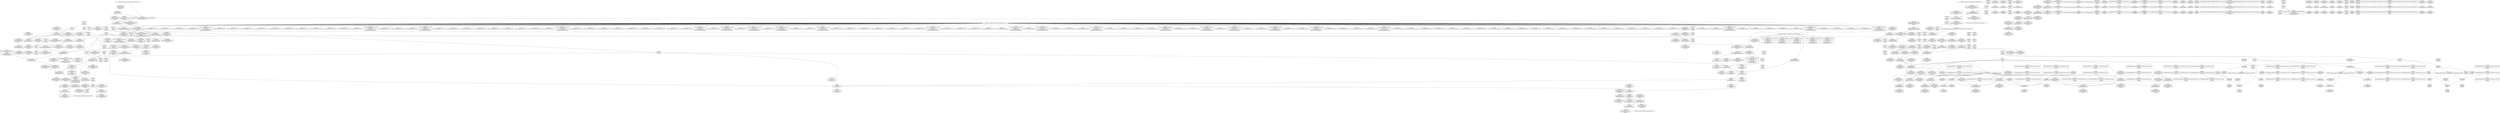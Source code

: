 digraph {
	CE0x4451b20 [shape=record,shape=Mrecord,label="{CE0x4451b20|232:_%struct.super_block*,_:_CRE_182,183_}"]
	"CONST[source:0(mediator),value:0(static)][purpose:{operation}]"
	CE0x43fa3f0 [shape=record,shape=Mrecord,label="{CE0x43fa3f0|selinux_sb_statfs:do.end}"]
	CE0x4494eb0 [shape=record,shape=Mrecord,label="{CE0x4494eb0|superblock_has_perm:perms|Function::superblock_has_perm&Arg::perms::|*SummSource*}"]
	CE0x4489cf0 [shape=record,shape=Mrecord,label="{CE0x4489cf0|_call_void_mcount()_#3}"]
	CE0x4407390 [shape=record,shape=Mrecord,label="{CE0x4407390|i64*_getelementptr_inbounds_(_11_x_i64_,_11_x_i64_*___llvm_gcov_ctr202,_i64_0,_i64_1)|*Constant*|*SummSink*}"]
	CE0x4400aa0 [shape=record,shape=Mrecord,label="{CE0x4400aa0|i1_true|*Constant*|*SummSource*}"]
	CE0x449f000 [shape=record,shape=Mrecord,label="{CE0x449f000|i32_8|*Constant*|*SummSource*}"]
	CE0x440eb40 [shape=record,shape=Mrecord,label="{CE0x440eb40|cred_sid:tmp}"]
	CE0x44546e0 [shape=record,shape=Mrecord,label="{CE0x44546e0|232:_%struct.super_block*,_:_CRE_217,218_}"]
	CE0x4416fa0 [shape=record,shape=Mrecord,label="{CE0x4416fa0|superblock_has_perm:tmp1|*SummSink*}"]
	CE0x44033e0 [shape=record,shape=Mrecord,label="{CE0x44033e0|selinux_sb_statfs:tmp15|security/selinux/hooks.c,2625|*SummSink*}"]
	CE0x4430870 [shape=record,shape=Mrecord,label="{CE0x4430870|cred_sid:tmp6|security/selinux/hooks.c,197}"]
	CE0x4430cd0 [shape=record,shape=Mrecord,label="{CE0x4430cd0|i64_0|*Constant*}"]
	CE0x44965d0 [shape=record,shape=Mrecord,label="{CE0x44965d0|superblock_has_perm:tmp5|security/selinux/hooks.c,1865}"]
	CE0x4419530 [shape=record,shape=Mrecord,label="{CE0x4419530|selinux_sb_statfs:land.lhs.true2|*SummSource*}"]
	CE0x4451c60 [shape=record,shape=Mrecord,label="{CE0x4451c60|232:_%struct.super_block*,_:_CRE_183,184_}"]
	CE0x4406a50 [shape=record,shape=Mrecord,label="{CE0x4406a50|i64_1|*Constant*}"]
	CE0x444ea20 [shape=record,shape=Mrecord,label="{CE0x444ea20|232:_%struct.super_block*,_:_CRE_112,144_|*MultipleSource*|security/selinux/hooks.c,2629|Function::selinux_sb_statfs&Arg::dentry::}"]
	CE0x43f6bc0 [shape=record,shape=Mrecord,label="{CE0x43f6bc0|GLOBAL:__llvm_gcov_ctr202|Global_var:__llvm_gcov_ctr202|*SummSource*}"]
	CE0x4454320 [shape=record,shape=Mrecord,label="{CE0x4454320|232:_%struct.super_block*,_:_CRE_214,215_}"]
	CE0x4456450 [shape=record,shape=Mrecord,label="{CE0x4456450|i32_12|*Constant*}"]
	CE0x440ec20 [shape=record,shape=Mrecord,label="{CE0x440ec20|cred_sid:tmp|*SummSource*}"]
	CE0x4453060 [shape=record,shape=Mrecord,label="{CE0x4453060|232:_%struct.super_block*,_:_CRE_199,200_}"]
	CE0x440f690 [shape=record,shape=Mrecord,label="{CE0x440f690|selinux_sb_statfs:tmp11|security/selinux/hooks.c,2625|*SummSource*}"]
	CE0x449a120 [shape=record,shape=Mrecord,label="{CE0x449a120|_ret_i32_%retval.0,_!dbg_!27728|security/selinux/avc.c,775}"]
	CE0x4457200 [shape=record,shape=Mrecord,label="{CE0x4457200|232:_%struct.super_block*,_:_CRE_316,317_}"]
	CE0x448b500 [shape=record,shape=Mrecord,label="{CE0x448b500|superblock_has_perm:ad|Function::superblock_has_perm&Arg::ad::|*SummSink*}"]
	CE0x449a220 [shape=record,shape=Mrecord,label="{CE0x449a220|avc_has_perm:tclass|Function::avc_has_perm&Arg::tclass::}"]
	CE0x449bfc0 [shape=record,shape=Mrecord,label="{CE0x449bfc0|superblock_has_perm:tmp2|*SummSource*}"]
	CE0x448e430 [shape=record,shape=Mrecord,label="{CE0x448e430|i32_22|*Constant*|*SummSource*}"]
	CE0x440aac0 [shape=record,shape=Mrecord,label="{CE0x440aac0|i64*_getelementptr_inbounds_(_2_x_i64_,_2_x_i64_*___llvm_gcov_ctr98,_i64_0,_i64_1)|*Constant*}"]
	CE0x448f260 [shape=record,shape=Mrecord,label="{CE0x448f260|COLLAPSED:_GCMRE___llvm_gcov_ctr151_internal_global_2_x_i64_zeroinitializer:_elem_0:default:}"]
	CE0x43fe4f0 [shape=record,shape=Mrecord,label="{CE0x43fe4f0|selinux_sb_statfs:tmp12|security/selinux/hooks.c,2625|*SummSink*}"]
	CE0x44106a0 [shape=record,shape=Mrecord,label="{CE0x44106a0|GLOBAL:lockdep_rcu_suspicious|*Constant*|*SummSource*}"]
	CE0x44ad210 [shape=record,shape=Mrecord,label="{CE0x44ad210|i64*_getelementptr_inbounds_(_2_x_i64_,_2_x_i64_*___llvm_gcov_ctr98,_i64_0,_i64_1)|*Constant*|*SummSink*}"]
	CE0x4488850 [shape=record,shape=Mrecord,label="{CE0x4488850|%struct.task_struct*_(%struct.task_struct**)*_asm_movq_%gs:$_1:P_,$0_,_r,im,_dirflag_,_fpsr_,_flags_|*SummSink*}"]
	CE0x44838f0 [shape=record,shape=Mrecord,label="{CE0x44838f0|selinux_sb_statfs:u|security/selinux/hooks.c,2629}"]
	CE0x442fb50 [shape=record,shape=Mrecord,label="{CE0x442fb50|cred_sid:sid|security/selinux/hooks.c,197|*SummSource*}"]
	CE0x4450860 [shape=record,shape=Mrecord,label="{CE0x4450860|232:_%struct.super_block*,_:_CRE_167,168_}"]
	CE0x4412310 [shape=record,shape=Mrecord,label="{CE0x4412310|GLOBAL:get_current|*Constant*}"]
	CE0x43fcc80 [shape=record,shape=Mrecord,label="{CE0x43fcc80|_call_void_mcount()_#3|*SummSink*}"]
	CE0x5a6aed0 [shape=record,shape=Mrecord,label="{CE0x5a6aed0|selinux_sb_statfs:land.lhs.true2|*SummSink*}"]
	CE0x4456d00 [shape=record,shape=Mrecord,label="{CE0x4456d00|232:_%struct.super_block*,_:_CRE_312,313_}"]
	CE0x43fdc50 [shape=record,shape=Mrecord,label="{CE0x43fdc50|selinux_sb_statfs:tmp3|*SummSource*}"]
	CE0x448a160 [shape=record,shape=Mrecord,label="{CE0x448a160|get_current:tmp3|*SummSource*}"]
	CE0x44191c0 [shape=record,shape=Mrecord,label="{CE0x44191c0|i64*_getelementptr_inbounds_(_2_x_i64_,_2_x_i64_*___llvm_gcov_ctr98,_i64_0,_i64_0)|*Constant*|*SummSource*}"]
	CE0x4455ef0 [shape=record,shape=Mrecord,label="{CE0x4455ef0|232:_%struct.super_block*,_:_CRE_288,296_|*MultipleSource*|security/selinux/hooks.c,2629|Function::selinux_sb_statfs&Arg::dentry::}"]
	CE0x4466c40 [shape=record,shape=Mrecord,label="{CE0x4466c40|superblock_has_perm:call2|security/selinux/hooks.c,1866}"]
	CE0x4487180 [shape=record,shape=Mrecord,label="{CE0x4487180|superblock_has_perm:tmp4|*LoadInst*|security/selinux/hooks.c,1865|*SummSource*}"]
	CE0x444e4d0 [shape=record,shape=Mrecord,label="{CE0x444e4d0|232:_%struct.super_block*,_:_CRE_95,96_}"]
	CE0x4427cf0 [shape=record,shape=Mrecord,label="{CE0x4427cf0|i64*_getelementptr_inbounds_(_2_x_i64_,_2_x_i64_*___llvm_gcov_ctr131,_i64_0,_i64_0)|*Constant*|*SummSource*}"]
	CE0x4499e80 [shape=record,shape=Mrecord,label="{CE0x4499e80|i16_5|*Constant*|*SummSource*}"]
	CE0x444d610 [shape=record,shape=Mrecord,label="{CE0x444d610|232:_%struct.super_block*,_:_CRE_64,72_|*MultipleSource*|security/selinux/hooks.c,2629|Function::selinux_sb_statfs&Arg::dentry::}"]
	CE0x4432210 [shape=record,shape=Mrecord,label="{CE0x4432210|i8*_getelementptr_inbounds_(_25_x_i8_,_25_x_i8_*_.str3,_i32_0,_i32_0)|*Constant*|*SummSink*}"]
	CE0x4446a70 [shape=record,shape=Mrecord,label="{CE0x4446a70|i32_78|*Constant*|*SummSink*}"]
	CE0x442dbc0 [shape=record,shape=Mrecord,label="{CE0x442dbc0|get_current:tmp3}"]
	CE0x448de30 [shape=record,shape=Mrecord,label="{CE0x448de30|i32_0|*Constant*}"]
	CE0x4456f80 [shape=record,shape=Mrecord,label="{CE0x4456f80|232:_%struct.super_block*,_:_CRE_314,315_}"]
	CE0x444bd00 [shape=record,shape=Mrecord,label="{CE0x444bd00|232:_%struct.super_block*,_:_CRE_154,155_}"]
	CE0x44034e0 [shape=record,shape=Mrecord,label="{CE0x44034e0|i64*_getelementptr_inbounds_(_11_x_i64_,_11_x_i64_*___llvm_gcov_ctr202,_i64_0,_i64_8)|*Constant*|*SummSource*}"]
	CE0x4408db0 [shape=record,shape=Mrecord,label="{CE0x4408db0|selinux_sb_statfs:land.lhs.true|*SummSink*}"]
	CE0x449d810 [shape=record,shape=Mrecord,label="{CE0x449d810|GLOBAL:superblock_has_perm|*Constant*}"]
	CE0x4411b60 [shape=record,shape=Mrecord,label="{CE0x4411b60|i8*_getelementptr_inbounds_(_45_x_i8_,_45_x_i8_*_.str12,_i32_0,_i32_0)|*Constant*}"]
	CE0x444c2f0 [shape=record,shape=Mrecord,label="{CE0x444c2f0|232:_%struct.super_block*,_:_CRE_88,89_}"]
	CE0x448da40 [shape=record,shape=Mrecord,label="{CE0x448da40|_call_void_mcount()_#3}"]
	CE0x448ae90 [shape=record,shape=Mrecord,label="{CE0x448ae90|_ret_i32_%tmp6,_!dbg_!27716|security/selinux/hooks.c,197|*SummSink*}"]
	CE0x43fe190 [shape=record,shape=Mrecord,label="{CE0x43fe190|selinux_sb_statfs:tmp12|security/selinux/hooks.c,2625}"]
	CE0x440b350 [shape=record,shape=Mrecord,label="{CE0x440b350|i64_1|*Constant*}"]
	CE0x4455920 [shape=record,shape=Mrecord,label="{CE0x4455920|232:_%struct.super_block*,_:_CRE_264,272_|*MultipleSource*|security/selinux/hooks.c,2629|Function::selinux_sb_statfs&Arg::dentry::}"]
	CE0x4466810 [shape=record,shape=Mrecord,label="{CE0x4466810|avc_has_perm:ssid|Function::avc_has_perm&Arg::ssid::}"]
	CE0x449a360 [shape=record,shape=Mrecord,label="{CE0x449a360|avc_has_perm:tclass|Function::avc_has_perm&Arg::tclass::|*SummSink*}"]
	CE0x4446360 [shape=record,shape=Mrecord,label="{CE0x4446360|_ret_%struct.task_struct*_%tmp4,_!dbg_!27714|./arch/x86/include/asm/current.h,14|*SummSource*}"]
	CE0x4403370 [shape=record,shape=Mrecord,label="{CE0x4403370|selinux_sb_statfs:tmp15|security/selinux/hooks.c,2625|*SummSource*}"]
	CE0x448e4a0 [shape=record,shape=Mrecord,label="{CE0x448e4a0|COLLAPSED:_CMRE:_elem_0::|security/selinux/hooks.c,196}"]
	CE0x60f24e0 [shape=record,shape=Mrecord,label="{CE0x60f24e0|selinux_sb_statfs:if.end|*SummSource*}"]
	CE0x44966a0 [shape=record,shape=Mrecord,label="{CE0x44966a0|superblock_has_perm:tmp5|security/selinux/hooks.c,1865|*SummSource*}"]
	CE0x448a7f0 [shape=record,shape=Mrecord,label="{CE0x448a7f0|cred_sid:cred|Function::cred_sid&Arg::cred::}"]
	CE0x44acc90 [shape=record,shape=Mrecord,label="{CE0x44acc90|i64*_getelementptr_inbounds_(_2_x_i64_,_2_x_i64_*___llvm_gcov_ctr131,_i64_0,_i64_1)|*Constant*|*SummSink*}"]
	CE0x43fe3c0 [shape=record,shape=Mrecord,label="{CE0x43fe3c0|selinux_sb_statfs:tmp12|security/selinux/hooks.c,2625|*SummSource*}"]
	CE0x444bde0 [shape=record,shape=Mrecord,label="{CE0x444bde0|selinux_sb_statfs:dentry|Function::selinux_sb_statfs&Arg::dentry::|*SummSink*}"]
	CE0x4445690 [shape=record,shape=Mrecord,label="{CE0x4445690|i32_16|*Constant*|*SummSource*}"]
	CE0x440aff0 [shape=record,shape=Mrecord,label="{CE0x440aff0|selinux_sb_statfs:bb}"]
	CE0x448a710 [shape=record,shape=Mrecord,label="{CE0x448a710|cred_sid:entry|*SummSink*}"]
	CE0x448e5d0 [shape=record,shape=Mrecord,label="{CE0x448e5d0|cred_sid:security|security/selinux/hooks.c,196|*SummSource*}"]
	CE0x440b640 [shape=record,shape=Mrecord,label="{CE0x440b640|selinux_sb_statfs:do.end|*SummSink*}"]
	CE0x444e610 [shape=record,shape=Mrecord,label="{CE0x444e610|232:_%struct.super_block*,_:_CRE_144,145_}"]
	CE0x4453f60 [shape=record,shape=Mrecord,label="{CE0x4453f60|232:_%struct.super_block*,_:_CRE_211,212_}"]
	CE0x4453e20 [shape=record,shape=Mrecord,label="{CE0x4453e20|232:_%struct.super_block*,_:_CRE_210,211_}"]
	CE0x4455220 [shape=record,shape=Mrecord,label="{CE0x4455220|232:_%struct.super_block*,_:_CRE_232,240_|*MultipleSource*|security/selinux/hooks.c,2629|Function::selinux_sb_statfs&Arg::dentry::}"]
	CE0x448cda0 [shape=record,shape=Mrecord,label="{CE0x448cda0|_ret_i32_%call8,_!dbg_!27749|security/selinux/hooks.c,2630}"]
	CE0x4431930 [shape=record,shape=Mrecord,label="{CE0x4431930|_call_void_lockdep_rcu_suspicious(i8*_getelementptr_inbounds_(_25_x_i8_,_25_x_i8_*_.str3,_i32_0,_i32_0),_i32_2625,_i8*_getelementptr_inbounds_(_45_x_i8_,_45_x_i8_*_.str12,_i32_0,_i32_0))_#10,_!dbg_!27728|security/selinux/hooks.c,2625|*SummSource*}"]
	CE0x4452de0 [shape=record,shape=Mrecord,label="{CE0x4452de0|232:_%struct.super_block*,_:_CRE_197,198_}"]
	CE0x44997e0 [shape=record,shape=Mrecord,label="{CE0x44997e0|avc_has_perm:ssid|Function::avc_has_perm&Arg::ssid::|*SummSink*}"]
	CE0x449a290 [shape=record,shape=Mrecord,label="{CE0x449a290|avc_has_perm:tclass|Function::avc_has_perm&Arg::tclass::|*SummSource*}"]
	CE0x4496d40 [shape=record,shape=Mrecord,label="{CE0x4496d40|superblock_has_perm:sid1|security/selinux/hooks.c,1866|*SummSink*}"]
	CE0x448e1c0 [shape=record,shape=Mrecord,label="{CE0x448e1c0|i32_22|*Constant*}"]
	CE0x4400540 [shape=record,shape=Mrecord,label="{CE0x4400540|selinux_sb_statfs:tmp13|security/selinux/hooks.c,2625|*SummSink*}"]
	CE0x4446610 [shape=record,shape=Mrecord,label="{CE0x4446610|_ret_%struct.task_struct*_%tmp4,_!dbg_!27714|./arch/x86/include/asm/current.h,14|*SummSink*}"]
	CE0x4455730 [shape=record,shape=Mrecord,label="{CE0x4455730|232:_%struct.super_block*,_:_CRE_256,264_|*MultipleSource*|security/selinux/hooks.c,2629|Function::selinux_sb_statfs&Arg::dentry::}"]
	CE0x44aa090 [shape=record,shape=Mrecord,label="{CE0x44aa090|get_current:tmp4|./arch/x86/include/asm/current.h,14|*SummSink*}"]
	CE0x44290a0 [shape=record,shape=Mrecord,label="{CE0x44290a0|get_current:tmp1|*SummSink*}"]
	CE0x449c2e0 [shape=record,shape=Mrecord,label="{CE0x449c2e0|superblock_has_perm:tmp3}"]
	CE0x4412c60 [shape=record,shape=Mrecord,label="{CE0x4412c60|selinux_sb_statfs:tmp18|security/selinux/hooks.c,2625|*SummSource*}"]
	CE0x4467410 [shape=record,shape=Mrecord,label="{CE0x4467410|avc_has_perm:requested|Function::avc_has_perm&Arg::requested::|*SummSource*}"]
	CE0x4419850 [shape=record,shape=Mrecord,label="{CE0x4419850|selinux_sb_statfs:tmp6|security/selinux/hooks.c,2625}"]
	CE0x4496880 [shape=record,shape=Mrecord,label="{CE0x4496880|superblock_has_perm:tmp5|security/selinux/hooks.c,1865|*SummSink*}"]
	CE0x448aab0 [shape=record,shape=Mrecord,label="{CE0x448aab0|cred_sid:cred|Function::cred_sid&Arg::cred::|*SummSink*}"]
	CE0x442c0c0 [shape=record,shape=Mrecord,label="{CE0x442c0c0|i32_0|*Constant*|*SummSource*}"]
	CE0x44998a0 [shape=record,shape=Mrecord,label="{CE0x44998a0|avc_has_perm:tsid|Function::avc_has_perm&Arg::tsid::}"]
	CE0x448d2f0 [shape=record,shape=Mrecord,label="{CE0x448d2f0|cred_sid:bb|*SummSink*}"]
	CE0x44509a0 [shape=record,shape=Mrecord,label="{CE0x44509a0|232:_%struct.super_block*,_:_CRE_168,169_}"]
	CE0x4467330 [shape=record,shape=Mrecord,label="{CE0x4467330|avc_has_perm:requested|Function::avc_has_perm&Arg::requested::}"]
	CE0x448d7d0 [shape=record,shape=Mrecord,label="{CE0x448d7d0|cred_sid:tmp3|*SummSource*}"]
	CE0x44537e0 [shape=record,shape=Mrecord,label="{CE0x44537e0|232:_%struct.super_block*,_:_CRE_205,206_}"]
	"CONST[source:1(input),value:2(dynamic)][purpose:{object}][SrcIdx:0]"
	CE0x44113e0 [shape=record,shape=Mrecord,label="{CE0x44113e0|selinux_sb_statfs:tmp16|security/selinux/hooks.c,2625|*SummSource*}"]
	CE0x444e750 [shape=record,shape=Mrecord,label="{CE0x444e750|232:_%struct.super_block*,_:_CRE_96,104_|*MultipleSource*|security/selinux/hooks.c,2629|Function::selinux_sb_statfs&Arg::dentry::}"]
	CE0x44199f0 [shape=record,shape=Mrecord,label="{CE0x44199f0|selinux_sb_statfs:tmp6|security/selinux/hooks.c,2625|*SummSink*}"]
	CE0x442ff90 [shape=record,shape=Mrecord,label="{CE0x442ff90|0:_i32,_4:_i32,_8:_i32,_12:_i32,_:_CMRE_4,8_|*MultipleSource*|security/selinux/hooks.c,196|*LoadInst*|security/selinux/hooks.c,196|security/selinux/hooks.c,197}"]
	CE0x4414100 [shape=record,shape=Mrecord,label="{CE0x4414100|selinux_sb_statfs:call3|security/selinux/hooks.c,2625}"]
	CE0x444c4b0 [shape=record,shape=Mrecord,label="{CE0x444c4b0|selinux_sb_statfs:d_sb|security/selinux/hooks.c,2629}"]
	CE0x4467580 [shape=record,shape=Mrecord,label="{CE0x4467580|avc_has_perm:requested|Function::avc_has_perm&Arg::requested::|*SummSink*}"]
	CE0x3cac110 [shape=record,shape=Mrecord,label="{CE0x3cac110|selinux_sb_statfs:do.body|*SummSink*}"]
	CE0x43f9e20 [shape=record,shape=Mrecord,label="{CE0x43f9e20|i64_4|*Constant*|*SummSink*}"]
	CE0x4450360 [shape=record,shape=Mrecord,label="{CE0x4450360|232:_%struct.super_block*,_:_CRE_163,164_}"]
	CE0x44550e0 [shape=record,shape=Mrecord,label="{CE0x44550e0|232:_%struct.super_block*,_:_CRE_224,232_|*MultipleSource*|security/selinux/hooks.c,2629|Function::selinux_sb_statfs&Arg::dentry::}"]
	CE0x4466cb0 [shape=record,shape=Mrecord,label="{CE0x4466cb0|superblock_has_perm:call2|security/selinux/hooks.c,1866|*SummSource*}"]
	CE0x449f540 [shape=record,shape=Mrecord,label="{CE0x449f540|_ret_i32_%call2,_!dbg_!27722|security/selinux/hooks.c,1866}"]
	CE0x4410f00 [shape=record,shape=Mrecord,label="{CE0x4410f00|232:_%struct.super_block*,_:_CRE_160,161_}"]
	CE0x444aec0 [shape=record,shape=Mrecord,label="{CE0x444aec0|i8_10|*Constant*|*SummSink*}"]
	CE0x442c6c0 [shape=record,shape=Mrecord,label="{CE0x442c6c0|selinux_sb_statfs:tobool|security/selinux/hooks.c,2625|*SummSink*}"]
	CE0x4467c90 [shape=record,shape=Mrecord,label="{CE0x4467c90|_ret_i32_%retval.0,_!dbg_!27728|security/selinux/avc.c,775|*SummSink*}"]
	CE0x449cbf0 [shape=record,shape=Mrecord,label="{CE0x449cbf0|selinux_sb_statfs:dentry6|security/selinux/hooks.c,2629|*SummSource*}"]
	CE0x44853e0 [shape=record,shape=Mrecord,label="{CE0x44853e0|selinux_sb_statfs:tmp23|security/selinux/hooks.c,2629|*SummSource*}"]
	CE0x44145d0 [shape=record,shape=Mrecord,label="{CE0x44145d0|selinux_sb_statfs:call3|security/selinux/hooks.c,2625|*SummSink*}"]
	CE0x448b860 [shape=record,shape=Mrecord,label="{CE0x448b860|_ret_i32_%call8,_!dbg_!27749|security/selinux/hooks.c,2630|*SummSink*}"]
	CE0x442fd20 [shape=record,shape=Mrecord,label="{CE0x442fd20|cred_sid:sid|security/selinux/hooks.c,197|*SummSink*}"]
	CE0x449c030 [shape=record,shape=Mrecord,label="{CE0x449c030|superblock_has_perm:tmp2|*SummSink*}"]
	CE0x43feeb0 [shape=record,shape=Mrecord,label="{CE0x43feeb0|selinux_sb_statfs:tmp}"]
	CE0x4412bf0 [shape=record,shape=Mrecord,label="{CE0x4412bf0|selinux_sb_statfs:tmp18|security/selinux/hooks.c,2625}"]
	CE0x4486d70 [shape=record,shape=Mrecord,label="{CE0x4486d70|superblock_has_perm:s_security|security/selinux/hooks.c,1865|*SummSink*}"]
	CE0x44aca40 [shape=record,shape=Mrecord,label="{CE0x44aca40|cred_sid:tmp1|*SummSink*}"]
	CE0x44540a0 [shape=record,shape=Mrecord,label="{CE0x44540a0|232:_%struct.super_block*,_:_CRE_212,213_}"]
	CE0x4468020 [shape=record,shape=Mrecord,label="{CE0x4468020|cred_sid:bb}"]
	CE0x445dba0 [shape=record,shape=Mrecord,label="{CE0x445dba0|i32_12|*Constant*|*SummSink*}"]
	CE0x4467980 [shape=record,shape=Mrecord,label="{CE0x4467980|avc_has_perm:auditdata|Function::avc_has_perm&Arg::auditdata::|*SummSink*}"]
	CE0x44451a0 [shape=record,shape=Mrecord,label="{CE0x44451a0|i32_0|*Constant*}"]
	CE0x3cabfe0 [shape=record,shape=Mrecord,label="{CE0x3cabfe0|selinux_sb_statfs:do.body|*SummSource*}"]
	CE0x4432860 [shape=record,shape=Mrecord,label="{CE0x4432860|superblock_has_perm:tmp|*SummSource*}"]
	CE0x44167d0 [shape=record,shape=Mrecord,label="{CE0x44167d0|superblock_has_perm:bb}"]
	CE0x445a030 [shape=record,shape=Mrecord,label="{CE0x445a030|96:_%struct.dentry*,_272:_i8*,_:_CRE_272,280_|*MultipleSource*|*LoadInst*|security/selinux/hooks.c,2629|security/selinux/hooks.c,2629}"]
	CE0x43faf00 [shape=record,shape=Mrecord,label="{CE0x43faf00|i64*_getelementptr_inbounds_(_11_x_i64_,_11_x_i64_*___llvm_gcov_ctr202,_i64_0,_i64_0)|*Constant*|*SummSource*}"]
	CE0x4457980 [shape=record,shape=Mrecord,label="{CE0x4457980|selinux_sb_statfs:tmp22|*LoadInst*|security/selinux/hooks.c,2629|*SummSink*}"]
	CE0x44319e0 [shape=record,shape=Mrecord,label="{CE0x44319e0|_call_void_lockdep_rcu_suspicious(i8*_getelementptr_inbounds_(_25_x_i8_,_25_x_i8_*_.str3,_i32_0,_i32_0),_i32_2625,_i8*_getelementptr_inbounds_(_45_x_i8_,_45_x_i8_*_.str12,_i32_0,_i32_0))_#10,_!dbg_!27728|security/selinux/hooks.c,2625|*SummSink*}"]
	CE0x4411d20 [shape=record,shape=Mrecord,label="{CE0x4411d20|i8*_getelementptr_inbounds_(_45_x_i8_,_45_x_i8_*_.str12,_i32_0,_i32_0)|*Constant*|*SummSink*}"]
	CE0x44472a0 [shape=record,shape=Mrecord,label="{CE0x44472a0|selinux_sb_statfs:tmp21|security/selinux/hooks.c,2625}"]
	CE0x442ba90 [shape=record,shape=Mrecord,label="{CE0x442ba90|cred_sid:tmp|*SummSink*}"]
	CE0x449dec0 [shape=record,shape=Mrecord,label="{CE0x449dec0|selinux_sb_statfs:call8|security/selinux/hooks.c,2630|*SummSink*}"]
	CE0x448e280 [shape=record,shape=Mrecord,label="{CE0x448e280|i32_22|*Constant*|*SummSink*}"]
	CE0x444caa0 [shape=record,shape=Mrecord,label="{CE0x444caa0|232:_%struct.super_block*,_:_CRE_16,24_|*MultipleSource*|security/selinux/hooks.c,2629|Function::selinux_sb_statfs&Arg::dentry::}"]
	CE0x445df90 [shape=record,shape=Mrecord,label="{CE0x445df90|selinux_sb_statfs:s_root|security/selinux/hooks.c,2629|*SummSource*}"]
	CE0x449d670 [shape=record,shape=Mrecord,label="{CE0x449d670|selinux_sb_statfs:tmp24|*LoadInst*|security/selinux/hooks.c,2630|*SummSource*}"]
	CE0x4452160 [shape=record,shape=Mrecord,label="{CE0x4452160|232:_%struct.super_block*,_:_CRE_187,188_}"]
	CE0x44519e0 [shape=record,shape=Mrecord,label="{CE0x44519e0|232:_%struct.super_block*,_:_CRE_181,182_}"]
	CE0x4407610 [shape=record,shape=Mrecord,label="{CE0x4407610|selinux_sb_statfs:tmp3}"]
	CE0x43fef20 [shape=record,shape=Mrecord,label="{CE0x43fef20|selinux_sb_statfs:tmp|*SummSource*}"]
	CE0x4447d40 [shape=record,shape=Mrecord,label="{CE0x4447d40|selinux_sb_statfs:type|security/selinux/hooks.c,2628|*SummSink*}"]
	CE0x4495060 [shape=record,shape=Mrecord,label="{CE0x4495060|get_current:tmp|*SummSource*}"]
	CE0x44027c0 [shape=record,shape=Mrecord,label="{CE0x44027c0|superblock_has_perm:bb|*SummSink*}"]
	CE0x4445e50 [shape=record,shape=Mrecord,label="{CE0x4445e50|get_current:entry}"]
	CE0x440cf80 [shape=record,shape=Mrecord,label="{CE0x440cf80|selinux_sb_statfs:tmp5|security/selinux/hooks.c,2625|*SummSink*}"]
	CE0x449f1b0 [shape=record,shape=Mrecord,label="{CE0x449f1b0|i32_8|*Constant*|*SummSink*}"]
	CE0x440b960 [shape=record,shape=Mrecord,label="{CE0x440b960|i64*_getelementptr_inbounds_(_11_x_i64_,_11_x_i64_*___llvm_gcov_ctr202,_i64_0,_i64_6)|*Constant*|*SummSink*}"]
	CE0x44469c0 [shape=record,shape=Mrecord,label="{CE0x44469c0|i32_78|*Constant*}"]
	CE0x4412de0 [shape=record,shape=Mrecord,label="{CE0x4412de0|selinux_sb_statfs:tmp18|security/selinux/hooks.c,2625|*SummSink*}"]
	CE0x440f210 [shape=record,shape=Mrecord,label="{CE0x440f210|selinux_sb_statfs:tmp10|security/selinux/hooks.c,2625|*SummSink*}"]
	CE0x4444e00 [shape=record,shape=Mrecord,label="{CE0x4444e00|get_current:tmp2|*SummSink*}"]
	CE0x4467830 [shape=record,shape=Mrecord,label="{CE0x4467830|avc_has_perm:auditdata|Function::avc_has_perm&Arg::auditdata::|*SummSource*}"]
	CE0x449e490 [shape=record,shape=Mrecord,label="{CE0x449e490|superblock_has_perm:entry|*SummSink*}"]
	CE0x4455d00 [shape=record,shape=Mrecord,label="{CE0x4455d00|232:_%struct.super_block*,_:_CRE_280,288_|*MultipleSource*|security/selinux/hooks.c,2629|Function::selinux_sb_statfs&Arg::dentry::}"]
	CE0x440bf50 [shape=record,shape=Mrecord,label="{CE0x440bf50|selinux_sb_statfs:tmp13|security/selinux/hooks.c,2625|*SummSource*}"]
	CE0x449e370 [shape=record,shape=Mrecord,label="{CE0x449e370|superblock_has_perm:entry|*SummSource*}"]
	CE0x44670c0 [shape=record,shape=Mrecord,label="{CE0x44670c0|avc_has_perm:entry}"]
	CE0x4416e30 [shape=record,shape=Mrecord,label="{CE0x4416e30|superblock_has_perm:tmp|*SummSink*}"]
	CE0x444ddd0 [shape=record,shape=Mrecord,label="{CE0x444ddd0|232:_%struct.super_block*,_:_CRE_90,91_}"]
	CE0x44518a0 [shape=record,shape=Mrecord,label="{CE0x44518a0|232:_%struct.super_block*,_:_CRE_180,181_}"]
	CE0x44536a0 [shape=record,shape=Mrecord,label="{CE0x44536a0|232:_%struct.super_block*,_:_CRE_204,205_}"]
	CE0x442bc00 [shape=record,shape=Mrecord,label="{CE0x442bc00|cred_sid:tmp1|*SummSource*}"]
	CE0x44562d0 [shape=record,shape=Mrecord,label="{CE0x44562d0|232:_%struct.super_block*,_:_CRE_305,306_}"]
	CE0x4413f90 [shape=record,shape=Mrecord,label="{CE0x4413f90|selinux_sb_statfs:tmp20|security/selinux/hooks.c,2625|*SummSink*}"]
	CE0x448b730 [shape=record,shape=Mrecord,label="{CE0x448b730|_ret_i32_%call8,_!dbg_!27749|security/selinux/hooks.c,2630|*SummSource*}"]
	CE0x449e0d0 [shape=record,shape=Mrecord,label="{CE0x449e0d0|GLOBAL:superblock_has_perm|*Constant*|*SummSink*}"]
	CE0x4402450 [shape=record,shape=Mrecord,label="{CE0x4402450|selinux_sb_statfs:land.lhs.true}"]
	CE0x444ce20 [shape=record,shape=Mrecord,label="{CE0x444ce20|232:_%struct.super_block*,_:_CRE_24,40_|*MultipleSource*|security/selinux/hooks.c,2629|Function::selinux_sb_statfs&Arg::dentry::}"]
	CE0x44504a0 [shape=record,shape=Mrecord,label="{CE0x44504a0|232:_%struct.super_block*,_:_CRE_164,165_}"]
	CE0x4499740 [shape=record,shape=Mrecord,label="{CE0x4499740|superblock_has_perm:tmp6|security/selinux/hooks.c,1866|*SummSource*}"]
	CE0x4407820 [shape=record,shape=Mrecord,label="{CE0x4407820|_call_void_mcount()_#3|*SummSource*}"]
	CE0x4411930 [shape=record,shape=Mrecord,label="{CE0x4411930|i32_2625|*Constant*|*SummSink*}"]
	CE0x44677c0 [shape=record,shape=Mrecord,label="{CE0x44677c0|avc_has_perm:auditdata|Function::avc_has_perm&Arg::auditdata::}"]
	CE0x43f7510 [shape=record,shape=Mrecord,label="{CE0x43f7510|selinux_sb_statfs:tmp10|security/selinux/hooks.c,2625}"]
	CE0x4456640 [shape=record,shape=Mrecord,label="{CE0x4456640|232:_%struct.super_block*,_:_CRE_308,309_}"]
	CE0x440ce70 [shape=record,shape=Mrecord,label="{CE0x440ce70|i64_0|*Constant*|*SummSink*}"]
	CE0x4413360 [shape=record,shape=Mrecord,label="{CE0x4413360|selinux_sb_statfs:tmp19|security/selinux/hooks.c,2625}"]
	CE0x4497180 [shape=record,shape=Mrecord,label="{CE0x4497180|8:_i32,_:_CRE_8,12_|*MultipleSource*|*LoadInst*|security/selinux/hooks.c,1865|security/selinux/hooks.c,1865|security/selinux/hooks.c,1866}"]
	CE0x4425210 [shape=record,shape=Mrecord,label="{CE0x4425210|i32_1|*Constant*|*SummSink*}"]
	CE0x4446e30 [shape=record,shape=Mrecord,label="{CE0x4446e30|selinux_sb_statfs:cred4|security/selinux/hooks.c,2625}"]
	CE0x4409170 [shape=record,shape=Mrecord,label="{CE0x4409170|selinux_sb_statfs:tmp5|security/selinux/hooks.c,2625|*SummSource*}"]
	CE0x440aee0 [shape=record,shape=Mrecord,label="{CE0x440aee0|get_current:tmp1|*SummSource*}"]
	CE0x4400e70 [shape=record,shape=Mrecord,label="{CE0x4400e70|i32_1|*Constant*|*SummSource*}"]
	CE0x440ade0 [shape=record,shape=Mrecord,label="{CE0x440ade0|selinux_sb_statfs:bb|*SummSource*}"]
	CE0x440a300 [shape=record,shape=Mrecord,label="{CE0x440a300|selinux_sb_statfs:tobool|security/selinux/hooks.c,2625|*SummSource*}"]
	CE0x4402630 [shape=record,shape=Mrecord,label="{CE0x4402630|superblock_has_perm:bb|*SummSource*}"]
	CE0x4403960 [shape=record,shape=Mrecord,label="{CE0x4403960|COLLAPSED:_GCMRE___llvm_gcov_ctr202_internal_global_11_x_i64_zeroinitializer:_elem_0:default:}"]
	CE0x442c130 [shape=record,shape=Mrecord,label="{CE0x442c130|i32_0|*Constant*|*SummSink*}"]
	CE0x4413ab0 [shape=record,shape=Mrecord,label="{CE0x4413ab0|selinux_sb_statfs:tmp20|security/selinux/hooks.c,2625}"]
	CE0x4496ae0 [shape=record,shape=Mrecord,label="{CE0x4496ae0|i32_1|*Constant*}"]
	CE0x448bc90 [shape=record,shape=Mrecord,label="{CE0x448bc90|get_current:bb|*SummSink*}"]
	CE0x4450ea0 [shape=record,shape=Mrecord,label="{CE0x4450ea0|232:_%struct.super_block*,_:_CRE_172,173_}"]
	CE0x58c1260 [shape=record,shape=Mrecord,label="{CE0x58c1260|selinux_sb_statfs:bb|*SummSink*}"]
	CE0x4499670 [shape=record,shape=Mrecord,label="{CE0x4499670|superblock_has_perm:tmp6|security/selinux/hooks.c,1866}"]
	CE0x4409c50 [shape=record,shape=Mrecord,label="{CE0x4409c50|selinux_sb_statfs:tobool1|security/selinux/hooks.c,2625|*SummSource*}"]
	CE0x4489780 [shape=record,shape=Mrecord,label="{CE0x4489780|cred_sid:entry}"]
	CE0x44570c0 [shape=record,shape=Mrecord,label="{CE0x44570c0|232:_%struct.super_block*,_:_CRE_315,316_}"]
	CE0x448a200 [shape=record,shape=Mrecord,label="{CE0x448a200|get_current:tmp3|*SummSink*}"]
	CE0x44459d0 [shape=record,shape=Mrecord,label="{CE0x44459d0|GLOBAL:get_current|*Constant*|*SummSource*}"]
	CE0x5a6af80 [shape=record,shape=Mrecord,label="{CE0x5a6af80|selinux_sb_statfs:do.body}"]
	CE0x440f380 [shape=record,shape=Mrecord,label="{CE0x440f380|selinux_sb_statfs:tmp11|security/selinux/hooks.c,2625}"]
	CE0x4452ca0 [shape=record,shape=Mrecord,label="{CE0x4452ca0|232:_%struct.super_block*,_:_CRE_196,197_}"]
	CE0x442fcb0 [shape=record,shape=Mrecord,label="{CE0x442fcb0|0:_i32,_4:_i32,_8:_i32,_12:_i32,_:_CMRE_0,4_|*MultipleSource*|security/selinux/hooks.c,196|*LoadInst*|security/selinux/hooks.c,196|security/selinux/hooks.c,197}"]
	CE0x43f6e90 [shape=record,shape=Mrecord,label="{CE0x43f6e90|i64_5|*Constant*|*SummSink*}"]
	CE0x4446cb0 [shape=record,shape=Mrecord,label="{CE0x4446cb0|selinux_sb_statfs:cred4|security/selinux/hooks.c,2625|*SummSink*}"]
	CE0x4451260 [shape=record,shape=Mrecord,label="{CE0x4451260|232:_%struct.super_block*,_:_CRE_175,176_}"]
	CE0x4499ce0 [shape=record,shape=Mrecord,label="{CE0x4499ce0|i16_5|*Constant*}"]
	CE0x4454fa0 [shape=record,shape=Mrecord,label="{CE0x4454fa0|232:_%struct.super_block*,_:_CRE_304,305_}"]
	CE0x4429bf0 [shape=record,shape=Mrecord,label="{CE0x4429bf0|get_current:tmp}"]
	CE0x4453ba0 [shape=record,shape=Mrecord,label="{CE0x4453ba0|232:_%struct.super_block*,_:_CRE_208,209_}"]
	CE0x442f240 [shape=record,shape=Mrecord,label="{CE0x442f240|cred_sid:tmp4|*LoadInst*|security/selinux/hooks.c,196|*SummSink*}"]
	CE0x449d0b0 [shape=record,shape=Mrecord,label="{CE0x449d0b0|selinux_sb_statfs:d_sb7|security/selinux/hooks.c,2630|*SummSource*}"]
	CE0x4488f50 [shape=record,shape=Mrecord,label="{CE0x4488f50|GLOBAL:cred_sid|*Constant*}"]
	CE0x44528e0 [shape=record,shape=Mrecord,label="{CE0x44528e0|232:_%struct.super_block*,_:_CRE_193,194_}"]
	CE0x44523e0 [shape=record,shape=Mrecord,label="{CE0x44523e0|232:_%struct.super_block*,_:_CRE_189,190_}"]
	CE0x44144a0 [shape=record,shape=Mrecord,label="{CE0x44144a0|selinux_sb_statfs:call3|security/selinux/hooks.c,2625|*SummSource*}"]
	CE0x448bb60 [shape=record,shape=Mrecord,label="{CE0x448bb60|get_current:bb|*SummSource*}"]
	CE0x444dbe0 [shape=record,shape=Mrecord,label="{CE0x444dbe0|232:_%struct.super_block*,_:_CRE_89,90_}"]
	CE0x442bb90 [shape=record,shape=Mrecord,label="{CE0x442bb90|cred_sid:tmp1}"]
	CE0x44513a0 [shape=record,shape=Mrecord,label="{CE0x44513a0|232:_%struct.super_block*,_:_CRE_176,177_}"]
	CE0x4402920 [shape=record,shape=Mrecord,label="{CE0x4402920|i1_true|*Constant*|*SummSink*}"]
	CE0x4417370 [shape=record,shape=Mrecord,label="{CE0x4417370|i32_2625|*Constant*|*SummSource*}"]
	CE0x4457480 [shape=record,shape=Mrecord,label="{CE0x4457480|232:_%struct.super_block*,_:_CRE_318,319_}"]
	CE0x442c8d0 [shape=record,shape=Mrecord,label="{CE0x442c8d0|i64*_getelementptr_inbounds_(_11_x_i64_,_11_x_i64_*___llvm_gcov_ctr202,_i64_0,_i64_1)|*Constant*}"]
	CE0x440d840 [shape=record,shape=Mrecord,label="{CE0x440d840|selinux_sb_statfs:tmp4|security/selinux/hooks.c,2625}"]
	CE0x44995a0 [shape=record,shape=Mrecord,label="{CE0x44995a0|i32_(i32,_i32,_i16,_i32,_%struct.common_audit_data*)*_bitcast_(i32_(i32,_i32,_i16,_i32,_%struct.common_audit_data.495*)*_avc_has_perm_to_i32_(i32,_i32,_i16,_i32,_%struct.common_audit_data*)*)|*Constant*}"]
	CE0x44122a0 [shape=record,shape=Mrecord,label="{CE0x44122a0|i64*_getelementptr_inbounds_(_11_x_i64_,_11_x_i64_*___llvm_gcov_ctr202,_i64_0,_i64_9)|*Constant*|*SummSink*}"]
	CE0x448f340 [shape=record,shape=Mrecord,label="{CE0x448f340|i64*_getelementptr_inbounds_(_2_x_i64_,_2_x_i64_*___llvm_gcov_ctr98,_i64_0,_i64_0)|*Constant*|*SummSink*}"]
	CE0x4452a20 [shape=record,shape=Mrecord,label="{CE0x4452a20|232:_%struct.super_block*,_:_CRE_194,195_}"]
	CE0x4446c40 [shape=record,shape=Mrecord,label="{CE0x4446c40|COLLAPSED:_GCMRE_current_task_external_global_%struct.task_struct*:_elem_0::|security/selinux/hooks.c,2625}"]
	CE0x440acf0 [shape=record,shape=Mrecord,label="{CE0x440acf0|selinux_sb_statfs:ad|security/selinux/hooks.c, 2626|*SummSource*}"]
	CE0x44851f0 [shape=record,shape=Mrecord,label="{CE0x44851f0|selinux_sb_statfs:tmp23|security/selinux/hooks.c,2629}"]
	CE0x449c5c0 [shape=record,shape=Mrecord,label="{CE0x449c5c0|get_current:tmp2}"]
	CE0x44564c0 [shape=record,shape=Mrecord,label="{CE0x44564c0|232:_%struct.super_block*,_:_CRE_306,307_}"]
	CE0x4488d40 [shape=record,shape=Mrecord,label="{CE0x4488d40|superblock_has_perm:ad|Function::superblock_has_perm&Arg::ad::|*SummSource*}"]
	CE0x444b410 [shape=record,shape=Mrecord,label="{CE0x444b410|232:_%struct.super_block*,_:_CRE_150,151_}"]
	CE0x44575c0 [shape=record,shape=Mrecord,label="{CE0x44575c0|232:_%struct.super_block*,_:_CRE_319,320_}"]
	CE0x444b750 [shape=record,shape=Mrecord,label="{CE0x444b750|i32_9|*Constant*}"]
	CE0x4400330 [shape=record,shape=Mrecord,label="{CE0x4400330|selinux_sb_statfs:tmp13|security/selinux/hooks.c,2625}"]
	CE0x4489c00 [shape=record,shape=Mrecord,label="{CE0x4489c00|superblock_has_perm:tmp3|*SummSink*}"]
	CE0x442cf40 [shape=record,shape=Mrecord,label="{CE0x442cf40|GLOBAL:selinux_sb_statfs.__warned|Global_var:selinux_sb_statfs.__warned|*SummSink*}"]
	CE0x44566b0 [shape=record,shape=Mrecord,label="{CE0x44566b0|232:_%struct.super_block*,_:_CRE_307,308_}"]
	CE0x4407530 [shape=record,shape=Mrecord,label="{CE0x4407530|selinux_sb_statfs:tmp2|*SummSource*}"]
	CE0x4496ee0 [shape=record,shape=Mrecord,label="{CE0x4496ee0|superblock_has_perm:sid1|security/selinux/hooks.c,1866|*SummSource*}"]
	CE0x442bf00 [shape=record,shape=Mrecord,label="{CE0x442bf00|selinux_sb_statfs:call|security/selinux/hooks.c,2625|*SummSink*}"]
	CE0x60f2440 [shape=record,shape=Mrecord,label="{CE0x60f2440|selinux_sb_statfs:if.end}"]
	CE0x449e980 [shape=record,shape=Mrecord,label="{CE0x449e980|superblock_has_perm:cred|Function::superblock_has_perm&Arg::cred::|*SummSink*}"]
	CE0x4450720 [shape=record,shape=Mrecord,label="{CE0x4450720|232:_%struct.super_block*,_:_CRE_166,167_}"]
	CE0x4431270 [shape=record,shape=Mrecord,label="{CE0x4431270|i8_1|*Constant*|*SummSink*}"]
	CE0x4450ae0 [shape=record,shape=Mrecord,label="{CE0x4450ae0|232:_%struct.super_block*,_:_CRE_169,170_}"]
	CE0x4447590 [shape=record,shape=Mrecord,label="{CE0x4447590|selinux_sb_statfs:tmp21|security/selinux/hooks.c,2625|*SummSource*}"]
	CE0x444ba80 [shape=record,shape=Mrecord,label="{CE0x444ba80|232:_%struct.super_block*,_:_CRE_152,153_}"]
	CE0x4456e40 [shape=record,shape=Mrecord,label="{CE0x4456e40|232:_%struct.super_block*,_:_CRE_313,314_}"]
	CE0x449e7a0 [shape=record,shape=Mrecord,label="{CE0x449e7a0|superblock_has_perm:cred|Function::superblock_has_perm&Arg::cred::}"]
	CE0x4429c90 [shape=record,shape=Mrecord,label="{CE0x4429c90|i64*_getelementptr_inbounds_(_2_x_i64_,_2_x_i64_*___llvm_gcov_ctr151,_i64_0,_i64_1)|*Constant*|*SummSink*}"]
	"CONST[source:2(external),value:2(dynamic)][purpose:{subject}][SrcIdx:2]"
	CE0x442cb60 [shape=record,shape=Mrecord,label="{CE0x442cb60|i64*_getelementptr_inbounds_(_2_x_i64_,_2_x_i64_*___llvm_gcov_ctr151,_i64_0,_i64_1)|*Constant*}"]
	CE0x4413850 [shape=record,shape=Mrecord,label="{CE0x4413850|i64*_getelementptr_inbounds_(_11_x_i64_,_11_x_i64_*___llvm_gcov_ctr202,_i64_0,_i64_10)|*Constant*|*SummSink*}"]
	CE0x440bad0 [shape=record,shape=Mrecord,label="{CE0x440bad0|i1_true|*Constant*}"]
	CE0x448a040 [shape=record,shape=Mrecord,label="{CE0x448a040|_call_void_mcount()_#3|*SummSink*}"]
	CE0x43f8840 [shape=record,shape=Mrecord,label="{CE0x43f8840|selinux_sb_statfs:tmp1|*SummSource*}"]
	CE0x4451da0 [shape=record,shape=Mrecord,label="{CE0x4451da0|232:_%struct.super_block*,_:_CRE_184,185_}"]
	CE0x4400f60 [shape=record,shape=Mrecord,label="{CE0x4400f60|superblock_has_perm:tmp6|security/selinux/hooks.c,1866|*SummSink*}"]
	CE0x4446ae0 [shape=record,shape=Mrecord,label="{CE0x4446ae0|i32_78|*Constant*|*SummSource*}"]
	CE0x44aa280 [shape=record,shape=Mrecord,label="{CE0x44aa280|GLOBAL:current_task|Global_var:current_task|*SummSink*}"]
	CE0x4489260 [shape=record,shape=Mrecord,label="{CE0x4489260|superblock_has_perm:call|security/selinux/hooks.c,1863|*SummSource*}"]
	CE0x4407920 [shape=record,shape=Mrecord,label="{CE0x4407920|_call_void_mcount()_#3|*SummSink*}"]
	CE0x444d9f0 [shape=record,shape=Mrecord,label="{CE0x444d9f0|232:_%struct.super_block*,_:_CRE_80,88_|*MultipleSource*|security/selinux/hooks.c,2629|Function::selinux_sb_statfs&Arg::dentry::}"]
	CE0x444e250 [shape=record,shape=Mrecord,label="{CE0x444e250|232:_%struct.super_block*,_:_CRE_93,94_}"]
	CE0x4445700 [shape=record,shape=Mrecord,label="{CE0x4445700|superblock_has_perm:tmp4|*LoadInst*|security/selinux/hooks.c,1865}"]
	CE0x445dcf0 [shape=record,shape=Mrecord,label="{CE0x445dcf0|selinux_sb_statfs:s_root|security/selinux/hooks.c,2629|*SummSink*}"]
	CE0x440a8e0 [shape=record,shape=Mrecord,label="{CE0x440a8e0|selinux_sb_statfs:land.lhs.true|*SummSource*}"]
	"CONST[source:0(mediator),value:0(static)][purpose:{operation}][SrcIdx:1]"
	CE0x4412110 [shape=record,shape=Mrecord,label="{CE0x4412110|i64*_getelementptr_inbounds_(_11_x_i64_,_11_x_i64_*___llvm_gcov_ctr202,_i64_0,_i64_9)|*Constant*|*SummSource*}"]
	CE0x4452020 [shape=record,shape=Mrecord,label="{CE0x4452020|232:_%struct.super_block*,_:_CRE_186,187_}"]
	CE0x44895b0 [shape=record,shape=Mrecord,label="{CE0x44895b0|GLOBAL:cred_sid|*Constant*|*SummSource*}"]
	CE0x44126d0 [shape=record,shape=Mrecord,label="{CE0x44126d0|selinux_sb_statfs:tmp17|security/selinux/hooks.c,2625}"]
	CE0x442cd50 [shape=record,shape=Mrecord,label="{CE0x442cd50|i64*_getelementptr_inbounds_(_2_x_i64_,_2_x_i64_*___llvm_gcov_ctr151,_i64_0,_i64_1)|*Constant*|*SummSource*}"]
	CE0x4430e50 [shape=record,shape=Mrecord,label="{CE0x4430e50|selinux_sb_statfs:tmp16|security/selinux/hooks.c,2625|*SummSink*}"]
	CE0x4444d90 [shape=record,shape=Mrecord,label="{CE0x4444d90|get_current:tmp2|*SummSource*}"]
	CE0x440ac80 [shape=record,shape=Mrecord,label="{CE0x440ac80|selinux_sb_statfs:ad|security/selinux/hooks.c, 2626}"]
	CE0x4446f00 [shape=record,shape=Mrecord,label="{CE0x4446f00|selinux_sb_statfs:cred4|security/selinux/hooks.c,2625|*SummSource*}"]
	CE0x4485370 [shape=record,shape=Mrecord,label="{CE0x4485370|selinux_sb_statfs:tmp23|security/selinux/hooks.c,2629|*SummSink*}"]
	CE0x4432ce0 [shape=record,shape=Mrecord,label="{CE0x4432ce0|i32_2625|*Constant*}"]
	CE0x4430960 [shape=record,shape=Mrecord,label="{CE0x4430960|cred_sid:tmp6|security/selinux/hooks.c,197|*SummSource*}"]
	CE0x4489f40 [shape=record,shape=Mrecord,label="{CE0x4489f40|_call_void_mcount()_#3|*SummSource*}"]
	CE0x442bcd0 [shape=record,shape=Mrecord,label="{CE0x442bcd0|cred_sid:tmp2}"]
	CE0x43fa110 [shape=record,shape=Mrecord,label="{CE0x43fa110|i64_5|*Constant*}"]
	CE0x444df50 [shape=record,shape=Mrecord,label="{CE0x444df50|232:_%struct.super_block*,_:_CRE_92,93_}"]
	CE0x4406ce0 [shape=record,shape=Mrecord,label="{CE0x4406ce0|i32_1|*Constant*}"]
	CE0x43f6fc0 [shape=record,shape=Mrecord,label="{CE0x43f6fc0|i64*_getelementptr_inbounds_(_11_x_i64_,_11_x_i64_*___llvm_gcov_ctr202,_i64_0,_i64_6)|*Constant*}"]
	CE0x4494ff0 [shape=record,shape=Mrecord,label="{CE0x4494ff0|COLLAPSED:_GCMRE___llvm_gcov_ctr98_internal_global_2_x_i64_zeroinitializer:_elem_0:default:}"]
	CE0x440f7c0 [shape=record,shape=Mrecord,label="{CE0x440f7c0|selinux_sb_statfs:tmp11|security/selinux/hooks.c,2625|*SummSink*}"]
	CE0x58c1300 [shape=record,shape=Mrecord,label="{CE0x58c1300|selinux_sb_statfs:if.then}"]
	CE0x4454460 [shape=record,shape=Mrecord,label="{CE0x4454460|232:_%struct.super_block*,_:_CRE_215,216_}"]
	CE0x444b050 [shape=record,shape=Mrecord,label="{CE0x444b050|232:_%struct.super_block*,_:_CRE_149,150_}"]
	CE0x448ca10 [shape=record,shape=Mrecord,label="{CE0x448ca10|_ret_i32_%call2,_!dbg_!27722|security/selinux/hooks.c,1866|*SummSink*}"]
	CE0x444d420 [shape=record,shape=Mrecord,label="{CE0x444d420|232:_%struct.super_block*,_:_CRE_56,64_|*MultipleSource*|security/selinux/hooks.c,2629|Function::selinux_sb_statfs&Arg::dentry::}"]
	CE0x449c870 [shape=record,shape=Mrecord,label="{CE0x449c870|selinux_sb_statfs:dentry6|security/selinux/hooks.c,2629}"]
	CE0x4454be0 [shape=record,shape=Mrecord,label="{CE0x4454be0|232:_%struct.super_block*,_:_CRE_221,222_}"]
	CE0x4453560 [shape=record,shape=Mrecord,label="{CE0x4453560|232:_%struct.super_block*,_:_CRE_203,204_}"]
	CE0x4453a60 [shape=record,shape=Mrecord,label="{CE0x4453a60|232:_%struct.super_block*,_:_CRE_207,208_}"]
	CE0x44898d0 [shape=record,shape=Mrecord,label="{CE0x44898d0|i64*_getelementptr_inbounds_(_2_x_i64_,_2_x_i64_*___llvm_gcov_ctr98,_i64_0,_i64_1)|*Constant*|*SummSource*}"]
	CE0x43f6b50 [shape=record,shape=Mrecord,label="{CE0x43f6b50|GLOBAL:__llvm_gcov_ctr202|Global_var:__llvm_gcov_ctr202}"]
	CE0x4432350 [shape=record,shape=Mrecord,label="{CE0x4432350|GLOBAL:lockdep_rcu_suspicious|*Constant*|*SummSink*}"]
	CE0x44075a0 [shape=record,shape=Mrecord,label="{CE0x44075a0|selinux_sb_statfs:tmp2|*SummSink*}"]
	CE0x441a130 [shape=record,shape=Mrecord,label="{CE0x441a130|i64_3|*Constant*|*SummSource*}"]
	CE0x444ad20 [shape=record,shape=Mrecord,label="{CE0x444ad20|i8_10|*Constant*|*SummSource*}"]
	CE0x449bf50 [shape=record,shape=Mrecord,label="{CE0x449bf50|superblock_has_perm:tmp2}"]
	CE0x4413230 [shape=record,shape=Mrecord,label="{CE0x4413230|i64*_getelementptr_inbounds_(_11_x_i64_,_11_x_i64_*___llvm_gcov_ctr202,_i64_0,_i64_10)|*Constant*}"]
	CE0x4456a80 [shape=record,shape=Mrecord,label="{CE0x4456a80|232:_%struct.super_block*,_:_CRE_310,311_}"]
	CE0x448a5d0 [shape=record,shape=Mrecord,label="{CE0x448a5d0|cred_sid:entry|*SummSource*}"]
	CE0x44560e0 [shape=record,shape=Mrecord,label="{CE0x44560e0|232:_%struct.super_block*,_:_CRE_296,304_|*MultipleSource*|security/selinux/hooks.c,2629|Function::selinux_sb_statfs&Arg::dentry::}"]
	CE0x444bec0 [shape=record,shape=Mrecord,label="{CE0x444bec0|i32_9|*Constant*|*SummSink*}"]
	CE0x4451ee0 [shape=record,shape=Mrecord,label="{CE0x4451ee0|232:_%struct.super_block*,_:_CRE_185,186_}"]
	CE0x4488670 [shape=record,shape=Mrecord,label="{CE0x4488670|%struct.task_struct*_(%struct.task_struct**)*_asm_movq_%gs:$_1:P_,$0_,_r,im,_dirflag_,_fpsr_,_flags_}"]
	CE0x448e6a0 [shape=record,shape=Mrecord,label="{CE0x448e6a0|cred_sid:security|security/selinux/hooks.c,196|*SummSink*}"]
	CE0x442f550 [shape=record,shape=Mrecord,label="{CE0x442f550|cred_sid:tmp5|security/selinux/hooks.c,196|*SummSink*}"]
	CE0x4450d60 [shape=record,shape=Mrecord,label="{CE0x4450d60|232:_%struct.super_block*,_:_CRE_171,172_}"]
	CE0x4453ce0 [shape=record,shape=Mrecord,label="{CE0x4453ce0|232:_%struct.super_block*,_:_CRE_209,210_}"]
	CE0x449e060 [shape=record,shape=Mrecord,label="{CE0x449e060|GLOBAL:superblock_has_perm|*Constant*|*SummSource*}"]
	CE0x4454aa0 [shape=record,shape=Mrecord,label="{CE0x4454aa0|232:_%struct.super_block*,_:_CRE_220,221_}"]
	CE0x444d230 [shape=record,shape=Mrecord,label="{CE0x444d230|232:_%struct.super_block*,_:_CRE_48,52_|*MultipleSource*|security/selinux/hooks.c,2629|Function::selinux_sb_statfs&Arg::dentry::}"]
	CE0x440a120 [shape=record,shape=Mrecord,label="{CE0x440a120|selinux_sb_statfs:do.end|*SummSource*}"]
	CE0x4431fc0 [shape=record,shape=Mrecord,label="{CE0x4431fc0|i8*_getelementptr_inbounds_(_25_x_i8_,_25_x_i8_*_.str3,_i32_0,_i32_0)|*Constant*}"]
	CE0x4409d30 [shape=record,shape=Mrecord,label="{CE0x4409d30|selinux_sb_statfs:tobool1|security/selinux/hooks.c,2625|*SummSink*}"]
	CE0x4430a50 [shape=record,shape=Mrecord,label="{CE0x4430a50|cred_sid:tmp6|security/selinux/hooks.c,197|*SummSink*}"]
	CE0x43f87d0 [shape=record,shape=Mrecord,label="{CE0x43f87d0|selinux_sb_statfs:tmp1}"]
	CE0x43fe660 [shape=record,shape=Mrecord,label="{CE0x43fe660|i64*_getelementptr_inbounds_(_11_x_i64_,_11_x_i64_*___llvm_gcov_ctr202,_i64_0,_i64_6)|*Constant*|*SummSource*}"]
	CE0x4453920 [shape=record,shape=Mrecord,label="{CE0x4453920|232:_%struct.super_block*,_:_CRE_206,207_}"]
	CE0x4451120 [shape=record,shape=Mrecord,label="{CE0x4451120|232:_%struct.super_block*,_:_CRE_174,175_}"]
	CE0x445d370 [shape=record,shape=Mrecord,label="{CE0x445d370|96:_%struct.dentry*,_272:_i8*,_:_CRE_96,104_|*MultipleSource*|*LoadInst*|security/selinux/hooks.c,2629|security/selinux/hooks.c,2629}"]
	CE0x442f950 [shape=record,shape=Mrecord,label="{CE0x442f950|i32_1|*Constant*}"]
	CE0x43fabf0 [shape=record,shape=Mrecord,label="{CE0x43fabf0|selinux_sb_statfs:entry|*SummSink*}"]
	CE0x4413930 [shape=record,shape=Mrecord,label="{CE0x4413930|selinux_sb_statfs:tmp19|security/selinux/hooks.c,2625|*SummSink*}"]
	CE0x4454d20 [shape=record,shape=Mrecord,label="{CE0x4454d20|232:_%struct.super_block*,_:_CRE_222,223_}"]
	CE0x448f1f0 [shape=record,shape=Mrecord,label="{CE0x448f1f0|superblock_has_perm:tmp}"]
	CE0x4451620 [shape=record,shape=Mrecord,label="{CE0x4451620|232:_%struct.super_block*,_:_CRE_178,179_}"]
	CE0x448d150 [shape=record,shape=Mrecord,label="{CE0x448d150|cred_sid:bb|*SummSource*}"]
	CE0x444c580 [shape=record,shape=Mrecord,label="{CE0x444c580|selinux_sb_statfs:d_sb|security/selinux/hooks.c,2629|*SummSource*}"]
	CE0x4489620 [shape=record,shape=Mrecord,label="{CE0x4489620|GLOBAL:cred_sid|*Constant*|*SummSink*}"]
	CE0x44aa1f0 [shape=record,shape=Mrecord,label="{CE0x44aa1f0|GLOBAL:current_task|Global_var:current_task|*SummSource*}"]
	CE0x4451760 [shape=record,shape=Mrecord,label="{CE0x4451760|232:_%struct.super_block*,_:_CRE_179,180_}"]
	CE0x4402a50 [shape=record,shape=Mrecord,label="{CE0x4402a50|i8_1|*Constant*}"]
	CE0x4450220 [shape=record,shape=Mrecord,label="{CE0x4450220|232:_%struct.super_block*,_:_CRE_162,163_}"]
	CE0x4467e70 [shape=record,shape=Mrecord,label="{CE0x4467e70|i64*_getelementptr_inbounds_(_2_x_i64_,_2_x_i64_*___llvm_gcov_ctr131,_i64_0,_i64_0)|*Constant*}"]
	CE0x4400930 [shape=record,shape=Mrecord,label="{CE0x4400930|selinux_sb_statfs:tmp14|security/selinux/hooks.c,2625|*SummSink*}"]
	CE0x444bbc0 [shape=record,shape=Mrecord,label="{CE0x444bbc0|232:_%struct.super_block*,_:_CRE_153,154_}"]
	CE0x44aa600 [shape=record,shape=Mrecord,label="{CE0x44aa600|get_current:tmp4|./arch/x86/include/asm/current.h,14|*SummSource*}"]
	CE0x4411f40 [shape=record,shape=Mrecord,label="{CE0x4411f40|i64*_getelementptr_inbounds_(_11_x_i64_,_11_x_i64_*___llvm_gcov_ctr202,_i64_0,_i64_9)|*Constant*}"]
	CE0x440a540 [shape=record,shape=Mrecord,label="{CE0x440a540|i64_2|*Constant*}"]
	CE0x44479a0 [shape=record,shape=Mrecord,label="{CE0x44479a0|selinux_sb_statfs:type|security/selinux/hooks.c,2628}"]
	CE0x44188a0 [shape=record,shape=Mrecord,label="{CE0x44188a0|i64*_getelementptr_inbounds_(_2_x_i64_,_2_x_i64_*___llvm_gcov_ctr151,_i64_0,_i64_0)|*Constant*|*SummSource*}"]
	CE0x449dd40 [shape=record,shape=Mrecord,label="{CE0x449dd40|selinux_sb_statfs:call8|security/selinux/hooks.c,2630|*SummSource*}"]
	CE0x4410c80 [shape=record,shape=Mrecord,label="{CE0x4410c80|232:_%struct.super_block*,_:_CRE_158,159_}"]
	CE0x4489b00 [shape=record,shape=Mrecord,label="{CE0x4489b00|superblock_has_perm:tmp3|*SummSource*}"]
	CE0x4405cb0 [shape=record,shape=Mrecord,label="{CE0x4405cb0|selinux_sb_statfs:call|security/selinux/hooks.c,2625}"]
	CE0x4499b70 [shape=record,shape=Mrecord,label="{CE0x4499b70|avc_has_perm:tsid|Function::avc_has_perm&Arg::tsid::|*SummSink*}"]
	CE0x442fac0 [shape=record,shape=Mrecord,label="{CE0x442fac0|cred_sid:sid|security/selinux/hooks.c,197}"]
	CE0x4409be0 [shape=record,shape=Mrecord,label="{CE0x4409be0|selinux_sb_statfs:tobool1|security/selinux/hooks.c,2625}"]
	CE0x448eb40 [shape=record,shape=Mrecord,label="{CE0x448eb40|cred_sid:tmp4|*LoadInst*|security/selinux/hooks.c,196|*SummSource*}"]
	CE0x440cca0 [shape=record,shape=Mrecord,label="{CE0x440cca0|i64_0|*Constant*|*SummSource*}"]
	CE0x449d980 [shape=record,shape=Mrecord,label="{CE0x449d980|selinux_sb_statfs:call8|security/selinux/hooks.c,2630}"]
	CE0x440a260 [shape=record,shape=Mrecord,label="{CE0x440a260|get_current:tmp|*SummSink*}"]
	CE0x4400800 [shape=record,shape=Mrecord,label="{CE0x4400800|selinux_sb_statfs:tmp14|security/selinux/hooks.c,2625|*SummSource*}"]
	CE0x43fae10 [shape=record,shape=Mrecord,label="{CE0x43fae10|i64*_getelementptr_inbounds_(_11_x_i64_,_11_x_i64_*___llvm_gcov_ctr202,_i64_0,_i64_0)|*Constant*}"]
	CE0x440d950 [shape=record,shape=Mrecord,label="{CE0x440d950|selinux_sb_statfs:tmp4|security/selinux/hooks.c,2625|*SummSource*}"]
	CE0x43f9f60 [shape=record,shape=Mrecord,label="{CE0x43f9f60|selinux_sb_statfs:tmp9|security/selinux/hooks.c,2625|*SummSink*}"]
	CE0x44891c0 [shape=record,shape=Mrecord,label="{CE0x44891c0|superblock_has_perm:call|security/selinux/hooks.c,1863}"]
	CE0x44137a0 [shape=record,shape=Mrecord,label="{CE0x44137a0|i64*_getelementptr_inbounds_(_11_x_i64_,_11_x_i64_*___llvm_gcov_ctr202,_i64_0,_i64_10)|*Constant*|*SummSource*}"]
	CE0x4466de0 [shape=record,shape=Mrecord,label="{CE0x4466de0|i32_(i32,_i32,_i16,_i32,_%struct.common_audit_data*)*_bitcast_(i32_(i32,_i32,_i16,_i32,_%struct.common_audit_data.495*)*_avc_has_perm_to_i32_(i32,_i32,_i16,_i32,_%struct.common_audit_data*)*)|*Constant*|*SummSource*}"]
	CE0x4485560 [shape=record,shape=Mrecord,label="{CE0x4485560|selinux_sb_statfs:u|security/selinux/hooks.c,2629|*SummSink*}"]
	CE0x4489370 [shape=record,shape=Mrecord,label="{CE0x4489370|superblock_has_perm:call|security/selinux/hooks.c,1863|*SummSink*}"]
	CE0x4445840 [shape=record,shape=Mrecord,label="{CE0x4445840|superblock_has_perm:s_security|security/selinux/hooks.c,1865|*SummSource*}"]
	CE0x4407c60 [shape=record,shape=Mrecord,label="{CE0x4407c60|selinux_sb_statfs:tmp7|security/selinux/hooks.c,2625|*SummSink*}"]
	CE0x4499fb0 [shape=record,shape=Mrecord,label="{CE0x4499fb0|i16_5|*Constant*|*SummSink*}"]
	CE0x440f100 [shape=record,shape=Mrecord,label="{CE0x440f100|selinux_sb_statfs:tmp10|security/selinux/hooks.c,2625|*SummSource*}"]
	CE0x4457340 [shape=record,shape=Mrecord,label="{CE0x4457340|232:_%struct.super_block*,_:_CRE_317,318_}"]
	CE0x440ebb0 [shape=record,shape=Mrecord,label="{CE0x440ebb0|COLLAPSED:_GCMRE___llvm_gcov_ctr131_internal_global_2_x_i64_zeroinitializer:_elem_0:default:}"]
	CE0x444e390 [shape=record,shape=Mrecord,label="{CE0x444e390|232:_%struct.super_block*,_:_CRE_94,95_}"]
	CE0x44531a0 [shape=record,shape=Mrecord,label="{CE0x44531a0|232:_%struct.super_block*,_:_CRE_200,201_}"]
	CE0x4412740 [shape=record,shape=Mrecord,label="{CE0x4412740|selinux_sb_statfs:tmp17|security/selinux/hooks.c,2625|*SummSource*}"]
	CE0x448dd70 [shape=record,shape=Mrecord,label="{CE0x448dd70|_call_void_mcount()_#3|*SummSink*}"]
	"CONST[source:0(mediator),value:2(dynamic)][purpose:{object}]"
	CE0x4406b30 [shape=record,shape=Mrecord,label="{CE0x4406b30|i64_1|*Constant*|*SummSink*}"]
	CE0x4430690 [shape=record,shape=Mrecord,label="{CE0x4430690|0:_i32,_4:_i32,_8:_i32,_12:_i32,_:_CMRE_16,20_|*MultipleSource*|security/selinux/hooks.c,196|*LoadInst*|security/selinux/hooks.c,196|security/selinux/hooks.c,197}"]
	CE0x44553b0 [shape=record,shape=Mrecord,label="{CE0x44553b0|232:_%struct.super_block*,_:_CRE_240,248_|*MultipleSource*|security/selinux/hooks.c,2629|Function::selinux_sb_statfs&Arg::dentry::}"]
	CE0x448b5d0 [shape=record,shape=Mrecord,label="{CE0x448b5d0|superblock_has_perm:perms|Function::superblock_has_perm&Arg::perms::|*SummSink*}"]
	CE0x44aa150 [shape=record,shape=Mrecord,label="{CE0x44aa150|GLOBAL:current_task|Global_var:current_task}"]
	CE0x4419ef0 [shape=record,shape=Mrecord,label="{CE0x4419ef0|i64*_getelementptr_inbounds_(_11_x_i64_,_11_x_i64_*___llvm_gcov_ctr202,_i64_0,_i64_0)|*Constant*|*SummSink*}"]
	CE0x449e870 [shape=record,shape=Mrecord,label="{CE0x449e870|superblock_has_perm:cred|Function::superblock_has_perm&Arg::cred::|*SummSource*}"]
	CE0x44023b0 [shape=record,shape=Mrecord,label="{CE0x44023b0|selinux_sb_statfs:if.then|*SummSink*}"]
	CE0x445dab0 [shape=record,shape=Mrecord,label="{CE0x445dab0|i32_12|*Constant*|*SummSource*}"]
	CE0x448ba00 [shape=record,shape=Mrecord,label="{CE0x448ba00|get_current:bb}"]
	CE0x440c770 [shape=record,shape=Mrecord,label="{CE0x440c770|selinux_sb_statfs:tmp8|security/selinux/hooks.c,2625|*SummSink*}"]
	CE0x44090c0 [shape=record,shape=Mrecord,label="{CE0x44090c0|selinux_sb_statfs:tmp5|security/selinux/hooks.c,2625}"]
	CE0x4454960 [shape=record,shape=Mrecord,label="{CE0x4454960|232:_%struct.super_block*,_:_CRE_219,220_}"]
	CE0x4400790 [shape=record,shape=Mrecord,label="{CE0x4400790|selinux_sb_statfs:tmp14|security/selinux/hooks.c,2625}"]
	CE0x440a650 [shape=record,shape=Mrecord,label="{CE0x440a650|selinux_sb_statfs:tobool|security/selinux/hooks.c,2625}"]
	CE0x448ab80 [shape=record,shape=Mrecord,label="{CE0x448ab80|_ret_i32_%tmp6,_!dbg_!27716|security/selinux/hooks.c,197}"]
	CE0x4487340 [shape=record,shape=Mrecord,label="{CE0x4487340|superblock_has_perm:tmp4|*LoadInst*|security/selinux/hooks.c,1865|*SummSink*}"]
	CE0x44acb60 [shape=record,shape=Mrecord,label="{CE0x44acb60|i64*_getelementptr_inbounds_(_2_x_i64_,_2_x_i64_*___llvm_gcov_ctr131,_i64_0,_i64_1)|*Constant*|*SummSource*}"]
	CE0x444c0b0 [shape=record,shape=Mrecord,label="{CE0x444c0b0|selinux_sb_statfs:d_sb|security/selinux/hooks.c,2629|*SummSink*}"]
	CE0x4411c20 [shape=record,shape=Mrecord,label="{CE0x4411c20|i8*_getelementptr_inbounds_(_45_x_i8_,_45_x_i8_*_.str12,_i32_0,_i32_0)|*Constant*|*SummSource*}"]
	CE0x4408f60 [shape=record,shape=Mrecord,label="{CE0x4408f60|GLOBAL:selinux_sb_statfs.__warned|Global_var:selinux_sb_statfs.__warned}"]
	CE0x442d070 [shape=record,shape=Mrecord,label="{CE0x442d070|i64_4|*Constant*}"]
	CE0x4410a00 [shape=record,shape=Mrecord,label="{CE0x4410a00|232:_%struct.super_block*,_:_CRE_156,157_}"]
	CE0x43fb1f0 [shape=record,shape=Mrecord,label="{CE0x43fb1f0|selinux_sb_statfs:entry|*SummSource*}"]
	CE0x43f9b90 [shape=record,shape=Mrecord,label="{CE0x43f9b90|i64_4|*Constant*|*SummSource*}"]
	CE0x44855d0 [shape=record,shape=Mrecord,label="{CE0x44855d0|selinux_sb_statfs:u|security/selinux/hooks.c,2629|*SummSource*}"]
	CE0x4453420 [shape=record,shape=Mrecord,label="{CE0x4453420|232:_%struct.super_block*,_:_CRE_202,203_}"]
	CE0x4430490 [shape=record,shape=Mrecord,label="{CE0x4430490|0:_i32,_4:_i32,_8:_i32,_12:_i32,_:_CMRE_12,16_|*MultipleSource*|security/selinux/hooks.c,196|*LoadInst*|security/selinux/hooks.c,196|security/selinux/hooks.c,197}"]
	CE0x444d800 [shape=record,shape=Mrecord,label="{CE0x444d800|232:_%struct.super_block*,_:_CRE_72,80_|*MultipleSource*|security/selinux/hooks.c,2629|Function::selinux_sb_statfs&Arg::dentry::}"]
	CE0x440d2e0 [shape=record,shape=Mrecord,label="{CE0x440d2e0|selinux_sb_statfs:entry}"]
	CE0x4410b40 [shape=record,shape=Mrecord,label="{CE0x4410b40|232:_%struct.super_block*,_:_CRE_157,158_}"]
	CE0x444ef90 [shape=record,shape=Mrecord,label="{CE0x444ef90|232:_%struct.super_block*,_:_CRE_147,148_}"]
	CE0x4466d50 [shape=record,shape=Mrecord,label="{CE0x4466d50|superblock_has_perm:call2|security/selinux/hooks.c,1866|*SummSink*}"]
	CE0x44505e0 [shape=record,shape=Mrecord,label="{CE0x44505e0|232:_%struct.super_block*,_:_CRE_165,166_}"]
	CE0x4454820 [shape=record,shape=Mrecord,label="{CE0x4454820|232:_%struct.super_block*,_:_CRE_218,219_}"]
	CE0x444ebb0 [shape=record,shape=Mrecord,label="{CE0x444ebb0|232:_%struct.super_block*,_:_CRE_145,146_}"]
	CE0x444dfc0 [shape=record,shape=Mrecord,label="{CE0x444dfc0|232:_%struct.super_block*,_:_CRE_91,92_}"]
	CE0x4447420 [shape=record,shape=Mrecord,label="{CE0x4447420|selinux_sb_statfs:tmp21|security/selinux/hooks.c,2625|*SummSink*}"]
	CE0x442c7a0 [shape=record,shape=Mrecord,label="{CE0x442c7a0|i64_2|*Constant*|*SummSink*}"]
	CE0x4402bc0 [shape=record,shape=Mrecord,label="{CE0x4402bc0|i64*_getelementptr_inbounds_(_11_x_i64_,_11_x_i64_*___llvm_gcov_ctr202,_i64_0,_i64_8)|*Constant*}"]
	CE0x449d6e0 [shape=record,shape=Mrecord,label="{CE0x449d6e0|selinux_sb_statfs:tmp24|*LoadInst*|security/selinux/hooks.c,2630|*SummSink*}"]
	CE0x4410dc0 [shape=record,shape=Mrecord,label="{CE0x4410dc0|232:_%struct.super_block*,_:_CRE_159,160_}"]
	CE0x4445130 [shape=record,shape=Mrecord,label="{CE0x4445130|i32_16|*Constant*|*SummSink*}"]
	CE0x4452b60 [shape=record,shape=Mrecord,label="{CE0x4452b60|232:_%struct.super_block*,_:_CRE_195,196_}"]
	CE0x445df20 [shape=record,shape=Mrecord,label="{CE0x445df20|selinux_sb_statfs:s_root|security/selinux/hooks.c,2629}"]
	CE0x4407b30 [shape=record,shape=Mrecord,label="{CE0x4407b30|selinux_sb_statfs:tmp7|security/selinux/hooks.c,2625|*SummSource*}"]
	CE0x4407dd0 [shape=record,shape=Mrecord,label="{CE0x4407dd0|GLOBAL:selinux_sb_statfs.__warned|Global_var:selinux_sb_statfs.__warned|*SummSource*}"]
	CE0x449cd60 [shape=record,shape=Mrecord,label="{CE0x449cd60|selinux_sb_statfs:dentry6|security/selinux/hooks.c,2629|*SummSink*}"]
	CE0x448f070 [shape=record,shape=Mrecord,label="{CE0x448f070|i64*_getelementptr_inbounds_(_2_x_i64_,_2_x_i64_*___llvm_gcov_ctr151,_i64_0,_i64_0)|*Constant*|*SummSink*}"]
	CE0x4499a40 [shape=record,shape=Mrecord,label="{CE0x4499a40|avc_has_perm:tsid|Function::avc_has_perm&Arg::tsid::|*SummSource*}"]
	CE0x4408e50 [shape=record,shape=Mrecord,label="{CE0x4408e50|selinux_sb_statfs:land.lhs.true2}"]
	CE0x44541e0 [shape=record,shape=Mrecord,label="{CE0x44541e0|232:_%struct.super_block*,_:_CRE_213,214_}"]
	CE0x448a2a0 [shape=record,shape=Mrecord,label="{CE0x448a2a0|_call_void_mcount()_#3}"]
	CE0x4446020 [shape=record,shape=Mrecord,label="{CE0x4446020|get_current:entry|*SummSource*}"]
	CE0x444b7c0 [shape=record,shape=Mrecord,label="{CE0x444b7c0|selinux_sb_statfs:dentry|Function::selinux_sb_statfs&Arg::dentry::}"]
	CE0x449ec90 [shape=record,shape=Mrecord,label="{CE0x449ec90|superblock_has_perm:sb|Function::superblock_has_perm&Arg::sb::|*SummSource*}"]
	CE0x4416ec0 [shape=record,shape=Mrecord,label="{CE0x4416ec0|superblock_has_perm:tmp1}"]
	CE0x4411370 [shape=record,shape=Mrecord,label="{CE0x4411370|selinux_sb_statfs:tmp16|security/selinux/hooks.c,2625}"]
	CE0x4416f30 [shape=record,shape=Mrecord,label="{CE0x4416f30|superblock_has_perm:tmp1|*SummSource*}"]
	CE0x448dd00 [shape=record,shape=Mrecord,label="{CE0x448dd00|_call_void_mcount()_#3|*SummSource*}"]
	CE0x4455540 [shape=record,shape=Mrecord,label="{CE0x4455540|232:_%struct.super_block*,_:_CRE_248,256_|*MultipleSource*|security/selinux/hooks.c,2629|Function::selinux_sb_statfs&Arg::dentry::}"]
	CE0x442c730 [shape=record,shape=Mrecord,label="{CE0x442c730|i64_2|*Constant*|*SummSource*}"]
	CE0x44522a0 [shape=record,shape=Mrecord,label="{CE0x44522a0|232:_%struct.super_block*,_:_CRE_188,189_}"]
	CE0x4466fb0 [shape=record,shape=Mrecord,label="{CE0x4466fb0|i32_(i32,_i32,_i16,_i32,_%struct.common_audit_data*)*_bitcast_(i32_(i32,_i32,_i16,_i32,_%struct.common_audit_data.495*)*_avc_has_perm_to_i32_(i32,_i32,_i16,_i32,_%struct.common_audit_data*)*)|*Constant*|*SummSink*}"]
	CE0x444eda0 [shape=record,shape=Mrecord,label="{CE0x444eda0|232:_%struct.super_block*,_:_CRE_146,147_}"]
	CE0x4418830 [shape=record,shape=Mrecord,label="{CE0x4418830|i64*_getelementptr_inbounds_(_2_x_i64_,_2_x_i64_*___llvm_gcov_ctr151,_i64_0,_i64_0)|*Constant*}"]
	CE0x44ac820 [shape=record,shape=Mrecord,label="{CE0x44ac820|i64*_getelementptr_inbounds_(_2_x_i64_,_2_x_i64_*___llvm_gcov_ctr131,_i64_0,_i64_1)|*Constant*}"]
	CE0x444ab80 [shape=record,shape=Mrecord,label="{CE0x444ab80|i8_10|*Constant*}"]
	CE0x44545a0 [shape=record,shape=Mrecord,label="{CE0x44545a0|232:_%struct.super_block*,_:_CRE_216,217_}"]
	CE0x43f71d0 [shape=record,shape=Mrecord,label="{CE0x43f71d0|selinux_sb_statfs:tmp9|security/selinux/hooks.c,2625|*SummSource*}"]
	CE0x4446570 [shape=record,shape=Mrecord,label="{CE0x4446570|_ret_%struct.task_struct*_%tmp4,_!dbg_!27714|./arch/x86/include/asm/current.h,14}"]
	CE0x4430bd0 [shape=record,shape=Mrecord,label="{CE0x4430bd0|i64_3|*Constant*|*SummSink*}"]
	CE0x4452520 [shape=record,shape=Mrecord,label="{CE0x4452520|232:_%struct.super_block*,_:_CRE_190,191_}"]
	CE0x4456940 [shape=record,shape=Mrecord,label="{CE0x4456940|232:_%struct.super_block*,_:_CRE_309,310_}"]
	CE0x4450c20 [shape=record,shape=Mrecord,label="{CE0x4450c20|232:_%struct.super_block*,_:_CRE_170,171_}"]
	CE0x440b3c0 [shape=record,shape=Mrecord,label="{CE0x440b3c0|get_current:tmp1}"]
	CE0x4454e60 [shape=record,shape=Mrecord,label="{CE0x4454e60|232:_%struct.super_block*,_:_CRE_223,224_}"]
	CE0x449ee50 [shape=record,shape=Mrecord,label="{CE0x449ee50|superblock_has_perm:sb|Function::superblock_has_perm&Arg::sb::|*SummSink*}"]
	CE0x448d520 [shape=record,shape=Mrecord,label="{CE0x448d520|cred_sid:tmp3}"]
	CE0x448e9c0 [shape=record,shape=Mrecord,label="{CE0x448e9c0|cred_sid:tmp4|*LoadInst*|security/selinux/hooks.c,196}"]
	CE0x44454b0 [shape=record,shape=Mrecord,label="{CE0x44454b0|i32_16|*Constant*}"]
	CE0x4452660 [shape=record,shape=Mrecord,label="{CE0x4452660|232:_%struct.super_block*,_:_CRE_191,192_}"]
	CE0x44300b0 [shape=record,shape=Mrecord,label="{CE0x44300b0|0:_i32,_4:_i32,_8:_i32,_12:_i32,_:_CMRE_8,12_|*MultipleSource*|security/selinux/hooks.c,196|*LoadInst*|security/selinux/hooks.c,196|security/selinux/hooks.c,197}"]
	CE0x44108c0 [shape=record,shape=Mrecord,label="{CE0x44108c0|232:_%struct.super_block*,_:_CRE_155,156_}"]
	CE0x43fc980 [shape=record,shape=Mrecord,label="{CE0x43fc980|_call_void_mcount()_#3}"]
	CE0x4402ef0 [shape=record,shape=Mrecord,label="{CE0x4402ef0|i64*_getelementptr_inbounds_(_11_x_i64_,_11_x_i64_*___llvm_gcov_ctr202,_i64_0,_i64_8)|*Constant*|*SummSink*}"]
	CE0x50cceb0 [shape=record,shape=Mrecord,label="{CE0x50cceb0|i32_0|*Constant*}"]
	CE0x449d220 [shape=record,shape=Mrecord,label="{CE0x449d220|selinux_sb_statfs:d_sb7|security/selinux/hooks.c,2630|*SummSink*}"]
	CE0x44857c0 [shape=record,shape=Mrecord,label="{CE0x44857c0|_ret_i32_%call2,_!dbg_!27722|security/selinux/hooks.c,1866|*SummSource*}"]
	CE0x449f390 [shape=record,shape=Mrecord,label="{CE0x449f390|superblock_has_perm:perms|Function::superblock_has_perm&Arg::perms::}"]
	CE0x4406ac0 [shape=record,shape=Mrecord,label="{CE0x4406ac0|i64_1|*Constant*|*SummSource*}"]
	CE0x444c7e0 [shape=record,shape=Mrecord,label="{CE0x444c7e0|232:_%struct.super_block*,_:_CRE_0,4_|*MultipleSource*|security/selinux/hooks.c,2629|Function::selinux_sb_statfs&Arg::dentry::}"]
	CE0x4488770 [shape=record,shape=Mrecord,label="{CE0x4488770|%struct.task_struct*_(%struct.task_struct**)*_asm_movq_%gs:$_1:P_,$0_,_r,im,_dirflag_,_fpsr_,_flags_|*SummSource*}"]
	CE0x44ad060 [shape=record,shape=Mrecord,label="{CE0x44ad060|cred_sid:tmp2|*SummSink*}"]
	CE0x4419fd0 [shape=record,shape=Mrecord,label="{CE0x4419fd0|i64_3|*Constant*}"]
	CE0x4456bc0 [shape=record,shape=Mrecord,label="{CE0x4456bc0|232:_%struct.super_block*,_:_CRE_311,312_}"]
	CE0x449ec20 [shape=record,shape=Mrecord,label="{CE0x449ec20|superblock_has_perm:sb|Function::superblock_has_perm&Arg::sb::}"]
	CE0x444d050 [shape=record,shape=Mrecord,label="{CE0x444d050|232:_%struct.super_block*,_:_CRE_40,48_|*MultipleSource*|security/selinux/hooks.c,2629|Function::selinux_sb_statfs&Arg::dentry::}"]
	CE0x444be50 [shape=record,shape=Mrecord,label="{CE0x444be50|i32_9|*Constant*|*SummSource*}"]
	CE0x4457700 [shape=record,shape=Mrecord,label="{CE0x4457700|selinux_sb_statfs:tmp22|*LoadInst*|security/selinux/hooks.c,2629}"]
	CE0x44198c0 [shape=record,shape=Mrecord,label="{CE0x44198c0|selinux_sb_statfs:tmp6|security/selinux/hooks.c,2625|*SummSource*}"]
	CE0x448aa40 [shape=record,shape=Mrecord,label="{CE0x448aa40|cred_sid:cred|Function::cred_sid&Arg::cred::|*SummSource*}"]
	CE0x44074c0 [shape=record,shape=Mrecord,label="{CE0x44074c0|selinux_sb_statfs:tmp2}"]
	CE0x43f70c0 [shape=record,shape=Mrecord,label="{CE0x43f70c0|selinux_sb_statfs:tmp9|security/selinux/hooks.c,2625}"]
	"CONST[source:0(mediator),value:2(dynamic)][purpose:{subject}]"
	CE0x4447a10 [shape=record,shape=Mrecord,label="{CE0x4447a10|0:_i8,_8:_%struct.dentry*,_24:_%struct.selinux_audit_data*,_:_SCMRE_0,1_|*MultipleSource*|security/selinux/hooks.c, 2626|security/selinux/hooks.c,2628}"]
	CE0x4496bf0 [shape=record,shape=Mrecord,label="{CE0x4496bf0|superblock_has_perm:sid1|security/selinux/hooks.c,1866}"]
	CE0x448cbf0 [shape=record,shape=Mrecord,label="{CE0x448cbf0|i64*_getelementptr_inbounds_(_2_x_i64_,_2_x_i64_*___llvm_gcov_ctr98,_i64_0,_i64_0)|*Constant*}"]
	CE0x44527a0 [shape=record,shape=Mrecord,label="{CE0x44527a0|232:_%struct.super_block*,_:_CRE_192,193_}"]
	CE0x578fea0 [shape=record,shape=Mrecord,label="{CE0x578fea0|selinux_sb_statfs:tmp4|security/selinux/hooks.c,2625|*SummSink*}"]
	CE0x4409a00 [shape=record,shape=Mrecord,label="{CE0x4409a00|selinux_sb_statfs:tmp8|security/selinux/hooks.c,2625|*SummSource*}"]
	CE0x449e200 [shape=record,shape=Mrecord,label="{CE0x449e200|superblock_has_perm:entry}"]
	CE0x442b8d0 [shape=record,shape=Mrecord,label="{CE0x442b8d0|i64*_getelementptr_inbounds_(_11_x_i64_,_11_x_i64_*___llvm_gcov_ctr202,_i64_0,_i64_1)|*Constant*|*SummSource*}"]
	CE0x449e5a0 [shape=record,shape=Mrecord,label="{CE0x449e5a0|i32_8|*Constant*}"]
	CE0x4455b10 [shape=record,shape=Mrecord,label="{CE0x4455b10|232:_%struct.super_block*,_:_CRE_272,280_|*MultipleSource*|security/selinux/hooks.c,2629|Function::selinux_sb_statfs&Arg::dentry::}"]
	CE0x43f6cf0 [shape=record,shape=Mrecord,label="{CE0x43f6cf0|GLOBAL:__llvm_gcov_ctr202|Global_var:__llvm_gcov_ctr202|*SummSink*}"]
	CE0x44532e0 [shape=record,shape=Mrecord,label="{CE0x44532e0|232:_%struct.super_block*,_:_CRE_201,202_}"]
	CE0x44252f0 [shape=record,shape=Mrecord,label="{CE0x44252f0|selinux_sb_statfs:ad|security/selinux/hooks.c, 2626|*SummSink*}"]
	CE0x44acff0 [shape=record,shape=Mrecord,label="{CE0x44acff0|cred_sid:tmp2|*SummSource*}"]
	CE0x4445770 [shape=record,shape=Mrecord,label="{CE0x4445770|superblock_has_perm:s_security|security/selinux/hooks.c,1865}"]
	CE0x4447b40 [shape=record,shape=Mrecord,label="{CE0x4447b40|selinux_sb_statfs:type|security/selinux/hooks.c,2628|*SummSource*}"]
	CE0x448e510 [shape=record,shape=Mrecord,label="{CE0x448e510|cred_sid:security|security/selinux/hooks.c,196}"]
	CE0x4431510 [shape=record,shape=Mrecord,label="{CE0x4431510|_call_void_lockdep_rcu_suspicious(i8*_getelementptr_inbounds_(_25_x_i8_,_25_x_i8_*_.str3,_i32_0,_i32_0),_i32_2625,_i8*_getelementptr_inbounds_(_45_x_i8_,_45_x_i8_*_.str12,_i32_0,_i32_0))_#10,_!dbg_!27728|security/selinux/hooks.c,2625}"]
	CE0x448d980 [shape=record,shape=Mrecord,label="{CE0x448d980|cred_sid:tmp3|*SummSink*}"]
	CE0x440c560 [shape=record,shape=Mrecord,label="{CE0x440c560|selinux_sb_statfs:tmp8|security/selinux/hooks.c,2625}"]
	CE0x444e890 [shape=record,shape=Mrecord,label="{CE0x444e890|232:_%struct.super_block*,_:_CRE_104,112_|*MultipleSource*|security/selinux/hooks.c,2629|Function::selinux_sb_statfs&Arg::dentry::}"]
	CE0x43f6db0 [shape=record,shape=Mrecord,label="{CE0x43f6db0|i64_5|*Constant*|*SummSource*}"]
	"CONST[source:0(mediator),value:2(dynamic)][purpose:{subject}][SrcIdx:3]"
	CE0x43f88e0 [shape=record,shape=Mrecord,label="{CE0x43f88e0|selinux_sb_statfs:tmp1|*SummSink*}"]
	CE0x4405d50 [shape=record,shape=Mrecord,label="{CE0x4405d50|selinux_sb_statfs:call|security/selinux/hooks.c,2625|*SummSource*}"]
	CE0x440c360 [shape=record,shape=Mrecord,label="{CE0x440c360|selinux_sb_statfs:tmp|*SummSink*}"]
	CE0x449cf30 [shape=record,shape=Mrecord,label="{CE0x449cf30|selinux_sb_statfs:tmp24|*LoadInst*|security/selinux/hooks.c,2630}"]
	CE0x444ef20 [shape=record,shape=Mrecord,label="{CE0x444ef20|232:_%struct.super_block*,_:_CRE_148,149_}"]
	CE0x448ad30 [shape=record,shape=Mrecord,label="{CE0x448ad30|_ret_i32_%tmp6,_!dbg_!27716|security/selinux/hooks.c,197|*SummSource*}"]
	CE0x442f1d0 [shape=record,shape=Mrecord,label="{CE0x442f1d0|cred_sid:tmp5|security/selinux/hooks.c,196}"]
	CE0x4431d80 [shape=record,shape=Mrecord,label="{CE0x4431d80|i8*_getelementptr_inbounds_(_25_x_i8_,_25_x_i8_*_.str3,_i32_0,_i32_0)|*Constant*|*SummSource*}"]
	CE0x44313a0 [shape=record,shape=Mrecord,label="{CE0x44313a0|GLOBAL:lockdep_rcu_suspicious|*Constant*}"]
	CE0x4457840 [shape=record,shape=Mrecord,label="{CE0x4457840|selinux_sb_statfs:tmp22|*LoadInst*|security/selinux/hooks.c,2629|*SummSource*}"]
	CE0x44514e0 [shape=record,shape=Mrecord,label="{CE0x44514e0|232:_%struct.super_block*,_:_CRE_177,178_}"]
	CE0x4430780 [shape=record,shape=Mrecord,label="{CE0x4430780|0:_i32,_4:_i32,_8:_i32,_12:_i32,_:_CMRE_20,24_|*MultipleSource*|security/selinux/hooks.c,196|*LoadInst*|security/selinux/hooks.c,196|security/selinux/hooks.c,197}"]
	CE0x4430fc0 [shape=record,shape=Mrecord,label="{CE0x4430fc0|i8_1|*Constant*|*SummSource*}"]
	CE0x4466680 [shape=record,shape=Mrecord,label="{CE0x4466680|avc_has_perm:entry|*SummSink*}"]
	CE0x4467230 [shape=record,shape=Mrecord,label="{CE0x4467230|avc_has_perm:entry|*SummSource*}"]
	CE0x442f3f0 [shape=record,shape=Mrecord,label="{CE0x442f3f0|cred_sid:tmp5|security/selinux/hooks.c,196|*SummSource*}"]
	CE0x444c850 [shape=record,shape=Mrecord,label="{CE0x444c850|232:_%struct.super_block*,_:_CRE_8,12_|*MultipleSource*|security/selinux/hooks.c,2629|Function::selinux_sb_statfs&Arg::dentry::}"]
	CE0x4467b00 [shape=record,shape=Mrecord,label="{CE0x4467b00|_ret_i32_%retval.0,_!dbg_!27728|security/selinux/avc.c,775|*SummSource*}"]
	CE0x44079c0 [shape=record,shape=Mrecord,label="{CE0x44079c0|get_current:tmp4|./arch/x86/include/asm/current.h,14}"]
	CE0x442bb20 [shape=record,shape=Mrecord,label="{CE0x442bb20|i64_1|*Constant*}"]
	CE0x43fdcf0 [shape=record,shape=Mrecord,label="{CE0x43fdcf0|selinux_sb_statfs:tmp3|*SummSink*}"]
	CE0x4452f20 [shape=record,shape=Mrecord,label="{CE0x4452f20|232:_%struct.super_block*,_:_CRE_198,199_}"]
	CE0x4445d20 [shape=record,shape=Mrecord,label="{CE0x4445d20|GLOBAL:get_current|*Constant*|*SummSink*}"]
	CE0x43fcbc0 [shape=record,shape=Mrecord,label="{CE0x43fcbc0|_call_void_mcount()_#3|*SummSource*}"]
	CE0x4488cd0 [shape=record,shape=Mrecord,label="{CE0x4488cd0|superblock_has_perm:ad|Function::superblock_has_perm&Arg::ad::}"]
	CE0x44138c0 [shape=record,shape=Mrecord,label="{CE0x44138c0|selinux_sb_statfs:tmp19|security/selinux/hooks.c,2625|*SummSource*}"]
	CE0x44482a0 [shape=record,shape=Mrecord,label="{CE0x44482a0|selinux_sb_statfs:dentry|Function::selinux_sb_statfs&Arg::dentry::|*SummSource*}"]
	CE0x43fb350 [shape=record,shape=Mrecord,label="{CE0x43fb350|selinux_sb_statfs:if.then|*SummSource*}"]
	CE0x4413c50 [shape=record,shape=Mrecord,label="{CE0x4413c50|selinux_sb_statfs:tmp20|security/selinux/hooks.c,2625|*SummSource*}"]
	CE0x449cfa0 [shape=record,shape=Mrecord,label="{CE0x449cfa0|selinux_sb_statfs:d_sb7|security/selinux/hooks.c,2630}"]
	CE0x442d1e0 [shape=record,shape=Mrecord,label="{CE0x442d1e0|0:_i8,_:_GCMR_selinux_sb_statfs.__warned_internal_global_i8_0,_section_.data.unlikely_,_align_1:_elem_0:default:}"]
	CE0x4403300 [shape=record,shape=Mrecord,label="{CE0x4403300|selinux_sb_statfs:tmp15|security/selinux/hooks.c,2625}"]
	CE0x44500e0 [shape=record,shape=Mrecord,label="{CE0x44500e0|232:_%struct.super_block*,_:_CRE_161,162_}"]
	CE0x440e990 [shape=record,shape=Mrecord,label="{CE0x440e990|i64*_getelementptr_inbounds_(_2_x_i64_,_2_x_i64_*___llvm_gcov_ctr131,_i64_0,_i64_0)|*Constant*|*SummSink*}"]
	CE0x43fad50 [shape=record,shape=Mrecord,label="{CE0x43fad50|selinux_sb_statfs:if.end|*SummSink*}"]
	CE0x4466af0 [shape=record,shape=Mrecord,label="{CE0x4466af0|avc_has_perm:ssid|Function::avc_has_perm&Arg::ssid::|*SummSource*}"]
	CE0x4450fe0 [shape=record,shape=Mrecord,label="{CE0x4450fe0|232:_%struct.super_block*,_:_CRE_173,174_}"]
	CE0x4419b60 [shape=record,shape=Mrecord,label="{CE0x4419b60|selinux_sb_statfs:tmp7|security/selinux/hooks.c,2625}"]
	CE0x44129d0 [shape=record,shape=Mrecord,label="{CE0x44129d0|selinux_sb_statfs:tmp17|security/selinux/hooks.c,2625|*SummSink*}"]
	CE0x444b550 [shape=record,shape=Mrecord,label="{CE0x444b550|232:_%struct.super_block*,_:_CRE_151,152_}"]
	CE0x4446250 [shape=record,shape=Mrecord,label="{CE0x4446250|get_current:entry|*SummSink*}"]
	CE0x4430870 -> CE0x4430a50
	CE0x4413360 -> CE0x4413ab0
	CE0x4403370 -> CE0x4403300
	CE0x44966a0 -> CE0x44965d0
	CE0x43fb350 -> CE0x58c1300
	CE0x444c4b0 -> CE0x4457700
	CE0x448e430 -> CE0x448e1c0
	CE0x4408e50 -> CE0x5a6aed0
	CE0x43feeb0 -> CE0x43f87d0
	CE0x442c8d0 -> CE0x44074c0
	CE0x4499ce0 -> CE0x4499fb0
	CE0x449a290 -> CE0x449a220
	CE0x4496bf0 -> CE0x4499670
	CE0x44090c0 -> CE0x440cf80
	CE0x4431510 -> CE0x44319e0
	"CONST[source:0(mediator),value:2(dynamic)][purpose:{subject}][SrcIdx:3]" -> CE0x44300b0
	CE0x448bb60 -> CE0x448ba00
	"CONST[source:1(input),value:2(dynamic)][purpose:{object}][SrcIdx:0]" -> CE0x444ba80
	CE0x448a160 -> CE0x442dbc0
	CE0x43f6bc0 -> CE0x43f6b50
	CE0x442d070 -> CE0x43f9e20
	CE0x445df20 -> CE0x445dcf0
	CE0x44126d0 -> CE0x4412bf0
	CE0x4400800 -> CE0x4400790
	CE0x43f6b50 -> CE0x43f7510
	CE0x444b7c0 -> CE0x444bde0
	"CONST[source:1(input),value:2(dynamic)][purpose:{object}][SrcIdx:0]" -> CE0x4454be0
	CE0x442c0c0 -> CE0x448de30
	CE0x4431d80 -> CE0x4431fc0
	CE0x4406ce0 -> CE0x4425210
	CE0x43fa110 -> CE0x43f70c0
	CE0x4409be0 -> CE0x43f70c0
	CE0x43faf00 -> CE0x43fae10
	CE0x44472a0 -> CE0x449e7a0
	CE0x4406a50 -> CE0x43f87d0
	CE0x444ad20 -> CE0x444ab80
	CE0x442c730 -> CE0x440a540
	CE0x44106a0 -> CE0x44313a0
	CE0x4413ab0 -> CE0x4403960
	CE0x60f2440 -> CE0x43fad50
	CE0x440bf50 -> CE0x4400330
	"CONST[source:1(input),value:2(dynamic)][purpose:{object}][SrcIdx:0]" -> CE0x4452a20
	"CONST[source:0(mediator),value:2(dynamic)][purpose:{subject}][SrcIdx:3]" -> CE0x4430780
	CE0x4489f40 -> CE0x4489cf0
	CE0x44469c0 -> CE0x4446a70
	"CONST[source:1(input),value:2(dynamic)][purpose:{object}][SrcIdx:0]" -> CE0x4410dc0
	CE0x440f690 -> CE0x440f380
	CE0x4445700 -> CE0x4487340
	CE0x442d070 -> CE0x43f70c0
	CE0x44aa150 -> CE0x4446c40
	CE0x4406a50 -> CE0x4400790
	"CONST[source:2(external),value:2(dynamic)][purpose:{subject}][SrcIdx:2]" -> CE0x44aa1f0
	CE0x44ac820 -> CE0x442bcd0
	CE0x44090c0 -> CE0x4419850
	"CONST[source:1(input),value:2(dynamic)][purpose:{object}][SrcIdx:0]" -> CE0x44564c0
	"CONST[source:1(input),value:2(dynamic)][purpose:{object}][SrcIdx:0]" -> CE0x4451b20
	CE0x440aee0 -> CE0x440b3c0
	CE0x4499670 -> CE0x4400f60
	CE0x448a2a0 -> CE0x4407920
	"CONST[source:1(input),value:2(dynamic)][purpose:{object}][SrcIdx:0]" -> CE0x44528e0
	CE0x4429bf0 -> CE0x440b3c0
	CE0x4411c20 -> CE0x4411b60
	CE0x4416f30 -> CE0x4416ec0
	CE0x448d520 -> CE0x440ebb0
	CE0x4445690 -> CE0x44454b0
	CE0x440a540 -> CE0x442c7a0
	CE0x4402630 -> CE0x44167d0
	CE0x58c1300 -> CE0x44023b0
	CE0x44138c0 -> CE0x4413360
	CE0x4414100 -> CE0x44145d0
	CE0x440c560 -> CE0x4409be0
	"CONST[source:1(input),value:2(dynamic)][purpose:{object}][SrcIdx:0]" -> CE0x4456f80
	CE0x448dd00 -> CE0x448da40
	CE0x449c2e0 -> CE0x448f260
	CE0x43fae10 -> CE0x4419ef0
	CE0x43fe3c0 -> CE0x43fe190
	CE0x4466810 -> CE0x44997e0
	"CONST[source:1(input),value:2(dynamic)][purpose:{object}][SrcIdx:0]" -> CE0x4452520
	CE0x44198c0 -> CE0x4419850
	CE0x44472a0 -> CE0x4447420
	CE0x4489b00 -> CE0x449c2e0
	"CONST[source:1(input),value:2(dynamic)][purpose:{object}][SrcIdx:0]" -> CE0x44522a0
	CE0x4402bc0 -> CE0x4403300
	CE0x43f7510 -> CE0x440f380
	CE0x4455220 -> CE0x4457700
	CE0x43fc980 -> CE0x43fcc80
	CE0x4403960 -> CE0x4413360
	CE0x442ff90 -> CE0x4430870
	"CONST[source:1(input),value:2(dynamic)][purpose:{object}][SrcIdx:0]" -> CE0x44500e0
	CE0x44479a0 -> CE0x4447d40
	CE0x442fb50 -> CE0x442fac0
	"CONST[source:1(input),value:2(dynamic)][purpose:{object}][SrcIdx:0]" -> CE0x4452020
	CE0x4489780 -> CE0x448a710
	CE0x44451a0 -> CE0x4445770
	CE0x44126d0 -> CE0x44129d0
	CE0x4412310 -> CE0x4445d20
	CE0x440b350 -> CE0x440b3c0
	CE0x43f6b50 -> CE0x44090c0
	"CONST[source:1(input),value:2(dynamic)][purpose:{object}][SrcIdx:0]" -> CE0x44560e0
	"CONST[source:1(input),value:2(dynamic)][purpose:{object}][SrcIdx:0]" -> CE0x44514e0
	CE0x4408f60 -> CE0x442cf40
	CE0x448e510 -> CE0x448e9c0
	CE0x448de30 -> CE0x442fac0
	"CONST[source:1(input),value:2(dynamic)][purpose:{object}][SrcIdx:0]" -> CE0x4454e60
	CE0x4499740 -> CE0x4499670
	CE0x442c0c0 -> CE0x44451a0
	"CONST[source:1(input),value:2(dynamic)][purpose:{object}][SrcIdx:0]" -> CE0x4454d20
	CE0x4456450 -> CE0x445dba0
	CE0x4467410 -> CE0x4467330
	CE0x4405cb0 -> CE0x442bf00
	"CONST[source:1(input),value:2(dynamic)][purpose:{object}][SrcIdx:0]" -> CE0x4450ea0
	CE0x4456450 -> CE0x445df20
	CE0x449a220 -> CE0x449a360
	"CONST[source:1(input),value:2(dynamic)][purpose:{object}][SrcIdx:0]" -> CE0x4452ca0
	CE0x4406a50 -> CE0x4413ab0
	CE0x4445840 -> CE0x4445770
	CE0x4413230 -> CE0x4413360
	CE0x448de30 -> CE0x448e510
	CE0x442dbc0 -> CE0x448a200
	CE0x4403960 -> CE0x4403300
	"CONST[source:1(input),value:2(dynamic)][purpose:{object}][SrcIdx:0]" -> CE0x44575c0
	CE0x449cf30 -> CE0x449ec20
	"CONST[source:1(input),value:2(dynamic)][purpose:{object}][SrcIdx:0]" -> CE0x4453ba0
	"CONST[source:1(input),value:2(dynamic)][purpose:{object}][SrcIdx:0]" -> CE0x444df50
	CE0x4496ae0 -> CE0x4425210
	CE0x444c580 -> CE0x444c4b0
	CE0x440eb40 -> CE0x442bb90
	CE0x449cfa0 -> CE0x449cf30
	"CONST[source:1(input),value:2(dynamic)][purpose:{object}][SrcIdx:0]" -> CE0x444ea20
	CE0x444b750 -> CE0x444c4b0
	"CONST[source:0(mediator),value:0(static)][purpose:{operation}][SrcIdx:1]" -> CE0x4494eb0
	CE0x440f380 -> CE0x43fe190
	CE0x442bb90 -> CE0x44aca40
	CE0x4446e30 -> CE0x44472a0
	CE0x44191c0 -> CE0x448cbf0
	CE0x448f260 -> CE0x449bf50
	"CONST[source:1(input),value:2(dynamic)][purpose:{object}][SrcIdx:0]" -> CE0x4450720
	"CONST[source:1(input),value:2(dynamic)][purpose:{object}][SrcIdx:0]" -> CE0x444d800
	CE0x4496ae0 -> CE0x4496bf0
	CE0x4432ce0 -> CE0x4411930
	CE0x4488d40 -> CE0x4488cd0
	CE0x4466af0 -> CE0x4466810
	CE0x448de30 -> CE0x442c130
	CE0x440a8e0 -> CE0x4402450
	CE0x44acb60 -> CE0x44ac820
	CE0x442f1d0 -> CE0x442fac0
	CE0x4431930 -> CE0x4431510
	CE0x4413ab0 -> CE0x4413f90
	CE0x4457700 -> CE0x4457980
	"CONST[source:1(input),value:2(dynamic)][purpose:{object}][SrcIdx:0]" -> CE0x444d9f0
	CE0x4430cd0 -> CE0x43f7510
	CE0x44313a0 -> CE0x4432350
	"CONST[source:1(input),value:2(dynamic)][purpose:{object}][SrcIdx:0]" -> CE0x44518a0
	CE0x448e5d0 -> CE0x448e510
	"CONST[source:1(input),value:2(dynamic)][purpose:{object}][SrcIdx:0]" -> CE0x4451760
	"CONST[source:1(input),value:2(dynamic)][purpose:{object}][SrcIdx:0]" -> CE0x4453a60
	CE0x448ad30 -> CE0x448ab80
	CE0x4407610 -> CE0x43fdcf0
	CE0x44670c0 -> CE0x4466680
	CE0x442d1e0 -> CE0x440c560
	CE0x442bc00 -> CE0x442bb90
	CE0x440a300 -> CE0x440a650
	CE0x4445e50 -> CE0x4446250
	"CONST[source:1(input),value:2(dynamic)][purpose:{object}][SrcIdx:0]" -> CE0x4453060
	CE0x4402bc0 -> CE0x4402ef0
	"CONST[source:1(input),value:2(dynamic)][purpose:{object}][SrcIdx:0]" -> CE0x4450c20
	"CONST[source:1(input),value:2(dynamic)][purpose:{object}][SrcIdx:0]" -> CE0x44519e0
	CE0x4412110 -> CE0x4411f40
	CE0x4446570 -> CE0x4446610
	CE0x44459d0 -> CE0x4412310
	CE0x4430cd0 -> CE0x440ce70
	CE0x444ab80 -> CE0x4447a10
	CE0x4445770 -> CE0x4486d70
	CE0x44188a0 -> CE0x4418830
	CE0x449e7a0 -> CE0x449e980
	CE0x440d950 -> CE0x440d840
	"CONST[source:1(input),value:2(dynamic)][purpose:{object}][SrcIdx:0]" -> CE0x4455920
	CE0x4467e70 -> CE0x440eb40
	CE0x444be50 -> CE0x444b750
	CE0x4406ce0 -> CE0x44838f0
	CE0x4412740 -> CE0x44126d0
	CE0x442c0c0 -> CE0x50cceb0
	CE0x4411370 -> CE0x4430e50
	"CONST[source:1(input),value:2(dynamic)][purpose:{object}][SrcIdx:0]" -> CE0x44504a0
	"CONST[source:1(input),value:2(dynamic)][purpose:{object}][SrcIdx:0]" -> CE0x4453f60
	"CONST[source:1(input),value:2(dynamic)][purpose:{object}][SrcIdx:0]" -> CE0x444ddd0
	CE0x4418830 -> CE0x448f070
	CE0x440eb40 -> CE0x442ba90
	"CONST[source:1(input),value:2(dynamic)][purpose:{object}][SrcIdx:0]" -> CE0x444dfc0
	CE0x448a7f0 -> CE0x448e510
	CE0x4418830 -> CE0x448f1f0
	CE0x4446c40 -> CE0x44472a0
	"CONST[source:1(input),value:2(dynamic)][purpose:{object}][SrcIdx:0]" -> CE0x444e890
	CE0x448b5d0 -> "CONST[source:0(mediator),value:0(static)][purpose:{operation}]"
	"CONST[source:1(input),value:2(dynamic)][purpose:{object}][SrcIdx:0]" -> CE0x44562d0
	CE0x4400330 -> CE0x4400540
	"CONST[source:1(input),value:2(dynamic)][purpose:{object}][SrcIdx:0]" -> CE0x444d230
	CE0x43f6fc0 -> CE0x4400330
	CE0x442c8d0 -> CE0x4407390
	CE0x440ebb0 -> CE0x442bcd0
	"CONST[source:1(input),value:2(dynamic)][purpose:{object}][SrcIdx:0]" -> CE0x44523e0
	CE0x4429bf0 -> CE0x440a260
	CE0x43fe660 -> CE0x43f6fc0
	CE0x44855d0 -> CE0x44838f0
	CE0x448f260 -> CE0x448f1f0
	CE0x4406a50 -> CE0x4411370
	CE0x44895b0 -> CE0x4488f50
	"CONST[source:1(input),value:2(dynamic)][purpose:{object}][SrcIdx:0]" -> CE0x444d610
	"CONST[source:1(input),value:2(dynamic)][purpose:{object}][SrcIdx:0]" -> CE0x4452160
	CE0x442bcd0 -> CE0x44ad060
	"CONST[source:1(input),value:2(dynamic)][purpose:{object}][SrcIdx:0]" -> CE0x44108c0
	"CONST[source:1(input),value:2(dynamic)][purpose:{object}][SrcIdx:0]" -> CE0x4450d60
	CE0x44454b0 -> CE0x4445770
	CE0x4447b40 -> CE0x44479a0
	CE0x44965d0 -> CE0x4496bf0
	CE0x449e370 -> CE0x449e200
	CE0x449a120 -> CE0x4466c40
	CE0x441a130 -> CE0x4419fd0
	CE0x448cbf0 -> CE0x4429bf0
	CE0x44838f0 -> CE0x4485560
	"CONST[source:1(input),value:2(dynamic)][purpose:{object}][SrcIdx:0]" -> CE0x444ebb0
	CE0x440bad0 -> CE0x4402920
	CE0x449f390 -> CE0x448b5d0
	CE0x442b8d0 -> CE0x442c8d0
	CE0x449ec20 -> CE0x449ee50
	CE0x440acf0 -> CE0x440ac80
	CE0x4499670 -> CE0x44998a0
	CE0x449d980 -> CE0x449dec0
	"CONST[source:1(input),value:2(dynamic)][purpose:{object}][SrcIdx:0]" -> CE0x4454aa0
	CE0x43fe190 -> CE0x43fe4f0
	CE0x444b750 -> CE0x444bec0
	CE0x4409c50 -> CE0x4409be0
	CE0x449bf50 -> CE0x449c030
	CE0x44451a0 -> CE0x4496bf0
	CE0x448e1c0 -> CE0x448e280
	CE0x440f100 -> CE0x43f7510
	CE0x50cceb0 -> CE0x440a650
	CE0x4488770 -> CE0x4488670
	CE0x4403960 -> CE0x44074c0
	CE0x44137a0 -> CE0x4413230
	"CONST[source:1(input),value:2(dynamic)][purpose:{object}][SrcIdx:0]" -> CE0x4454460
	CE0x4488cd0 -> CE0x448b500
	CE0x44aa600 -> CE0x44079c0
	CE0x4407b30 -> CE0x4419b60
	CE0x44079c0 -> CE0x44aa090
	CE0x44167d0 -> CE0x44027c0
	CE0x4400e70 -> CE0x4496ae0
	CE0x4419850 -> CE0x44199f0
	"CONST[source:1(input),value:2(dynamic)][purpose:{object}][SrcIdx:0]" -> CE0x4455d00
	CE0x4414100 -> CE0x4446e30
	CE0x440ac80 -> CE0x44252f0
	CE0x4467830 -> CE0x44677c0
	"CONST[source:1(input),value:2(dynamic)][purpose:{object}][SrcIdx:0]" -> CE0x444d420
	CE0x50cceb0 -> CE0x44838f0
	"CONST[source:1(input),value:2(dynamic)][purpose:{object}][SrcIdx:0]" -> CE0x444dbe0
	CE0x50cceb0 -> CE0x449cfa0
	CE0x4416ec0 -> CE0x4416fa0
	CE0x4419fd0 -> CE0x440d840
	CE0x449a120 -> CE0x4467c90
	CE0x44965d0 -> CE0x4496880
	CE0x442fac0 -> CE0x4430870
	"CONST[source:0(mediator),value:2(dynamic)][purpose:{subject}][SrcIdx:3]" -> CE0x442ff90
	CE0x43f87d0 -> CE0x43f88e0
	CE0x4403960 -> CE0x43feeb0
	CE0x50cceb0 -> CE0x442c130
	CE0x4408f60 -> CE0x440c560
	CE0x4446c40 -> CE0x44079c0
	CE0x440b350 -> CE0x4416ec0
	CE0x4400330 -> CE0x4400790
	CE0x4407530 -> CE0x44074c0
	CE0x440d2e0 -> CE0x43fabf0
	CE0x449f540 -> CE0x448ca10
	CE0x4416ec0 -> CE0x448f260
	"CONST[source:1(input),value:2(dynamic)][purpose:{object}][SrcIdx:0]" -> CE0x444eda0
	CE0x442f950 -> CE0x4425210
	"CONST[source:1(input),value:2(dynamic)][purpose:{object}][SrcIdx:0]" -> CE0x444e610
	CE0x4412c60 -> CE0x4412bf0
	CE0x50cceb0 -> CE0x445df20
	CE0x4427cf0 -> CE0x4467e70
	CE0x442cd50 -> CE0x442cb60
	CE0x44995a0 -> CE0x4466fb0
	CE0x4466c40 -> CE0x4466d50
	CE0x4402450 -> CE0x4408db0
	CE0x44aa150 -> CE0x44aa280
	"CONST[source:1(input),value:2(dynamic)][purpose:{object}][SrcIdx:0]" -> CE0x444e250
	CE0x445dab0 -> CE0x4456450
	CE0x440a540 -> CE0x440d840
	"CONST[source:1(input),value:2(dynamic)][purpose:{object}][SrcIdx:0]" -> CE0x44540a0
	CE0x442fac0 -> CE0x442fd20
	CE0x4409a00 -> CE0x440c560
	CE0x449f540 -> CE0x449d980
	CE0x440b350 -> CE0x449c2e0
	CE0x440a650 -> CE0x440d840
	"CONST[source:1(input),value:2(dynamic)][purpose:{object}][SrcIdx:0]" -> CE0x44541e0
	CE0x43f6fc0 -> CE0x440b960
	"CONST[source:1(input),value:2(dynamic)][purpose:{object}][SrcIdx:0]" -> CE0x4457480
	CE0x4488f50 -> CE0x4489620
	CE0x449d670 -> CE0x449cf30
	CE0x449bfc0 -> CE0x449bf50
	CE0x44454b0 -> CE0x4445130
	"CONST[source:1(input),value:2(dynamic)][purpose:{object}][SrcIdx:0]" -> CE0x444e750
	CE0x444c4b0 -> CE0x444c0b0
	CE0x4406ac0 -> CE0x4406a50
	CE0x4489260 -> CE0x44891c0
	"CONST[source:1(input),value:2(dynamic)][purpose:{object}][SrcIdx:0]" -> CE0x4454960
	CE0x4412bf0 -> CE0x4403960
	"CONST[source:1(input),value:2(dynamic)][purpose:{object}][SrcIdx:0]" -> CE0x4457340
	CE0x4466de0 -> CE0x44995a0
	CE0x440aac0 -> CE0x44ad210
	CE0x4412bf0 -> CE0x4412de0
	CE0x4419530 -> CE0x4408e50
	"CONST[source:1(input),value:2(dynamic)][purpose:{object}][SrcIdx:0]" -> CE0x4455540
	"CONST[source:1(input),value:2(dynamic)][purpose:{object}][SrcIdx:0]" -> CE0x4451c60
	CE0x44469c0 -> CE0x4446e30
	CE0x449e5a0 -> CE0x449f1b0
	CE0x442cb60 -> CE0x449bf50
	CE0x44857c0 -> CE0x449f540
	CE0x4489cf0 -> CE0x448a040
	CE0x448da40 -> CE0x448dd70
	CE0x440d840 -> CE0x578fea0
	"CONST[source:1(input),value:2(dynamic)][purpose:{object}][SrcIdx:0]" -> CE0x4451da0
	CE0x448a5d0 -> CE0x4489780
	CE0x449e200 -> CE0x449e490
	CE0x442f3f0 -> CE0x442f1d0
	CE0x440ec20 -> CE0x440eb40
	CE0x440b3c0 -> CE0x44290a0
	"CONST[source:0(mediator),value:2(dynamic)][purpose:{subject}][SrcIdx:3]" -> CE0x442fcb0
	"CONST[source:1(input),value:2(dynamic)][purpose:{object}][SrcIdx:0]" -> CE0x4455220
	CE0x4467b00 -> CE0x449a120
	CE0x4487180 -> CE0x4445700
	"CONST[source:1(input),value:2(dynamic)][purpose:{object}][SrcIdx:0]" -> CE0x4456940
	"CONST[source:0(mediator),value:2(dynamic)][purpose:{subject}][SrcIdx:3]" -> CE0x4430490
	CE0x5a6af80 -> CE0x3cac110
	CE0x4446570 -> CE0x4414100
	"CONST[source:1(input),value:2(dynamic)][purpose:{object}][SrcIdx:0]" -> CE0x444ef90
	CE0x4409170 -> CE0x44090c0
	CE0x4413230 -> CE0x4413850
	CE0x44034e0 -> CE0x4402bc0
	CE0x4400f60 -> "CONST[source:0(mediator),value:2(dynamic)][purpose:{object}]"
	"CONST[source:1(input),value:2(dynamic)][purpose:{object}][SrcIdx:0]" -> CE0x4452de0
	"CONST[source:1(input),value:2(dynamic)][purpose:{object}][SrcIdx:0]" -> CE0x4456640
	CE0x4457840 -> CE0x4457700
	CE0x4499a40 -> CE0x44998a0
	CE0x444b7c0 -> CE0x449cfa0
	CE0x440a120 -> CE0x43fa3f0
	"CONST[source:1(input),value:2(dynamic)][purpose:{object}][SrcIdx:0]" -> CE0x444ce20
	CE0x440ac80 -> CE0x4488cd0
	"CONST[source:1(input),value:2(dynamic)][purpose:{object}][SrcIdx:0]" -> CE0x44553b0
	CE0x448e9c0 -> CE0x442f1d0
	"CONST[source:1(input),value:2(dynamic)][purpose:{object}][SrcIdx:0]" -> CE0x444ef20
	CE0x4446360 -> CE0x4446570
	CE0x44853e0 -> CE0x44851f0
	"CONST[source:1(input),value:2(dynamic)][purpose:{object}][SrcIdx:0]" -> CE0x4410f00
	"CONST[source:2(external),value:2(dynamic)][purpose:{subject}][SrcIdx:2]" -> CE0x4446c40
	"CONST[source:1(input),value:2(dynamic)][purpose:{object}][SrcIdx:0]" -> CE0x44566b0
	CE0x4446f00 -> CE0x4446e30
	CE0x4419850 -> CE0x4419b60
	"CONST[source:1(input),value:2(dynamic)][purpose:{object}][SrcIdx:0]" -> CE0x44550e0
	"CONST[source:1(input),value:2(dynamic)][purpose:{object}][SrcIdx:0]" -> CE0x4454820
	CE0x448d150 -> CE0x4468020
	CE0x4488670 -> CE0x4488850
	CE0x4413c50 -> CE0x4413ab0
	CE0x50cceb0 -> CE0x4446e30
	CE0x3cabfe0 -> CE0x5a6af80
	CE0x43feeb0 -> CE0x440c360
	CE0x4406a50 -> CE0x4419b60
	CE0x440ac80 -> CE0x44838f0
	CE0x4445770 -> CE0x4445700
	"CONST[source:1(input),value:2(dynamic)][purpose:{object}][SrcIdx:0]" -> CE0x44570c0
	CE0x4488cd0 -> CE0x44677c0
	CE0x4497180 -> CE0x4499670
	"CONST[source:1(input),value:2(dynamic)][purpose:{object}][SrcIdx:0]" -> CE0x4456a80
	CE0x440aac0 -> CE0x449c5c0
	CE0x4411f40 -> CE0x44126d0
	CE0x4430870 -> CE0x448ab80
	CE0x4402a50 -> CE0x4431270
	CE0x4466c40 -> CE0x449f540
	CE0x4411f40 -> CE0x44122a0
	"CONST[source:1(input),value:2(dynamic)][purpose:{object}][SrcIdx:0]" -> CE0x4456e40
	CE0x43f87d0 -> CE0x4403960
	CE0x4430fc0 -> CE0x4402a50
	CE0x4430cd0 -> CE0x44090c0
	CE0x449cf30 -> CE0x449d6e0
	CE0x449e5a0 -> CE0x449f390
	"CONST[source:1(input),value:2(dynamic)][purpose:{object}][SrcIdx:0]" -> CE0x444e4d0
	CE0x44aa150 -> CE0x44079c0
	CE0x4467e70 -> CE0x440e990
	CE0x4400aa0 -> CE0x440bad0
	CE0x4419b60 -> CE0x4407c60
	CE0x44898d0 -> CE0x440aac0
	"CONST[source:1(input),value:2(dynamic)][purpose:{object}][SrcIdx:0]" -> CE0x4454fa0
	CE0x4467230 -> CE0x44670c0
	CE0x44451a0 -> CE0x442c130
	"CONST[source:1(input),value:2(dynamic)][purpose:{object}][SrcIdx:0]" -> CE0x444c7e0
	CE0x448cda0 -> CE0x448b860
	CE0x4496bf0 -> CE0x4496d40
	CE0x44851f0 -> CE0x4485370
	CE0x442f1d0 -> CE0x442f550
	CE0x444b750 -> CE0x449cfa0
	"CONST[source:1(input),value:2(dynamic)][purpose:{object}][SrcIdx:0]" -> CE0x4451620
	"CONST[source:1(input),value:2(dynamic)][purpose:{object}][SrcIdx:0]" -> CE0x4453420
	CE0x4447590 -> CE0x44472a0
	CE0x449bf50 -> CE0x449c2e0
	CE0x448d7d0 -> CE0x448d520
	CE0x43f71d0 -> CE0x43f70c0
	"CONST[source:1(input),value:2(dynamic)][purpose:{object}][SrcIdx:0]" -> CE0x44537e0
	CE0x44074c0 -> CE0x44075a0
	CE0x448e1c0 -> CE0x448e510
	CE0x448e4a0 -> CE0x448e9c0
	"CONST[source:1(input),value:2(dynamic)][purpose:{object}][SrcIdx:0]" -> CE0x4450ae0
	"CONST[source:1(input),value:2(dynamic)][purpose:{object}][SrcIdx:0]" -> CE0x4451260
	CE0x442cb60 -> CE0x4429c90
	CE0x4403960 -> CE0x4419850
	CE0x44838f0 -> CE0x449c870
	CE0x440aff0 -> CE0x58c1260
	CE0x442f950 -> CE0x442fac0
	CE0x43f7510 -> CE0x440f210
	"CONST[source:1(input),value:2(dynamic)][purpose:{object}][SrcIdx:0]" -> CE0x4410b40
	CE0x4406a50 -> CE0x4407610
	"CONST[source:1(input),value:2(dynamic)][purpose:{object}][SrcIdx:0]" -> CE0x4453920
	CE0x4419fd0 -> CE0x4430bd0
	CE0x440b3c0 -> CE0x4494ff0
	CE0x4467330 -> CE0x4467580
	CE0x440c560 -> CE0x440c770
	"CONST[source:1(input),value:2(dynamic)][purpose:{object}][SrcIdx:0]" -> CE0x4455b10
	CE0x43fef20 -> CE0x43feeb0
	"CONST[source:1(input),value:2(dynamic)][purpose:{object}][SrcIdx:0]" -> CE0x4450fe0
	CE0x449d810 -> CE0x449e0d0
	CE0x4496ee0 -> CE0x4496bf0
	CE0x4468020 -> CE0x448d2f0
	CE0x449e060 -> CE0x449d810
	CE0x4417370 -> CE0x4432ce0
	CE0x44074c0 -> CE0x4407610
	"CONST[source:1(input),value:2(dynamic)][purpose:{object}][SrcIdx:0]" -> CE0x44532e0
	CE0x4407dd0 -> CE0x4408f60
	"CONST[source:1(input),value:2(dynamic)][purpose:{object}][SrcIdx:0]" -> CE0x4453e20
	"CONST[source:1(input),value:2(dynamic)][purpose:{object}][SrcIdx:0]" -> CE0x4455730
	CE0x449d980 -> CE0x448cda0
	"CONST[source:1(input),value:2(dynamic)][purpose:{object}][SrcIdx:0]" -> CE0x4457200
	CE0x449c2e0 -> CE0x4489c00
	CE0x4402a50 -> CE0x442d1e0
	"CONST[source:1(input),value:2(dynamic)][purpose:{object}][SrcIdx:0]" -> CE0x44536a0
	CE0x444b7c0 -> CE0x444c4b0
	CE0x4466cb0 -> CE0x4466c40
	CE0x448f1f0 -> CE0x4416ec0
	"CONST[source:1(input),value:2(dynamic)][purpose:{object}][SrcIdx:0]" -> CE0x444d050
	CE0x449c5c0 -> CE0x442dbc0
	CE0x4494ff0 -> CE0x4429bf0
	"CONST[source:1(input),value:2(dynamic)][purpose:{object}][SrcIdx:0]" -> CE0x4451120
	"CONST[source:1(input),value:2(dynamic)][purpose:{object}][SrcIdx:0]" -> CE0x444b050
	CE0x440d840 -> CE0x44090c0
	CE0x440ade0 -> CE0x440aff0
	CE0x43fa3f0 -> CE0x440b640
	CE0x43fe190 -> CE0x4403960
	CE0x4400790 -> CE0x4403960
	CE0x44482a0 -> CE0x444b7c0
	CE0x449e870 -> CE0x449e7a0
	CE0x442bb20 -> CE0x4406b30
	CE0x4406ce0 -> CE0x440ac80
	CE0x4406ac0 -> CE0x440b350
	CE0x44113e0 -> CE0x4411370
	"CONST[source:1(input),value:2(dynamic)][purpose:{object}][SrcIdx:0]" -> CE0x4450860
	"CONST[source:0(mediator),value:2(dynamic)][purpose:{subject}][SrcIdx:3]" -> CE0x4430690
	CE0x4403300 -> CE0x44033e0
	CE0x4494eb0 -> CE0x449f390
	"CONST[source:1(input),value:2(dynamic)][purpose:{object}][SrcIdx:0]" -> CE0x44513a0
	CE0x448ba00 -> CE0x448bc90
	CE0x445df20 -> CE0x44851f0
	"CONST[source:1(input),value:2(dynamic)][purpose:{object}][SrcIdx:0]" -> CE0x4452b60
	CE0x4405cb0 -> CE0x440a650
	"CONST[source:1(input),value:2(dynamic)][purpose:{object}][SrcIdx:0]" -> CE0x4456bc0
	CE0x449dd40 -> CE0x449d980
	"CONST[source:1(input),value:2(dynamic)][purpose:{object}][SrcIdx:0]" -> CE0x44505e0
	CE0x43fae10 -> CE0x43feeb0
	CE0x44998a0 -> CE0x4499b70
	CE0x4403960 -> CE0x44126d0
	CE0x4400790 -> CE0x4400930
	"CONST[source:1(input),value:2(dynamic)][purpose:{object}][SrcIdx:0]" -> CE0x44509a0
	CE0x440ebb0 -> CE0x440eb40
	CE0x442bb20 -> CE0x448d520
	CE0x442bb20 -> CE0x442bb90
	"CONST[source:1(input),value:2(dynamic)][purpose:{object}][SrcIdx:0]" -> CE0x4410c80
	CE0x448aa40 -> CE0x448a7f0
	"CONST[source:1(input),value:2(dynamic)][purpose:{object}][SrcIdx:0]" -> CE0x444bbc0
	CE0x444ab80 -> CE0x444aec0
	CE0x4411370 -> CE0x4403960
	CE0x448cbf0 -> CE0x448f340
	CE0x4499ce0 -> CE0x449a220
	CE0x4406ac0 -> CE0x442bb20
	CE0x4489370 -> "CONST[source:0(mediator),value:2(dynamic)][purpose:{subject}]"
	CE0x4400e70 -> CE0x4406ce0
	CE0x448ab80 -> CE0x44891c0
	CE0x4419b60 -> CE0x4403960
	CE0x4457700 -> CE0x445df20
	"CONST[source:1(input),value:2(dynamic)][purpose:{object}][SrcIdx:0]" -> CE0x4453ce0
	"CONST[source:1(input),value:2(dynamic)][purpose:{object}][SrcIdx:0]" -> CE0x4410a00
	CE0x44acff0 -> CE0x442bcd0
	CE0x449ec20 -> CE0x4445770
	CE0x442dbc0 -> CE0x4494ff0
	"CONST[source:1(input),value:2(dynamic)][purpose:{object}][SrcIdx:0]" -> CE0x4452660
	CE0x442bb90 -> CE0x440ebb0
	CE0x445d370 -> CE0x44851f0
	CE0x4455220 -> CE0x449cf30
	CE0x449e7a0 -> CE0x448a7f0
	CE0x4446ae0 -> CE0x44469c0
	"CONST[source:1(input),value:2(dynamic)][purpose:{object}][SrcIdx:0]" -> CE0x4453560
	CE0x44079c0 -> CE0x4446570
	CE0x448f1f0 -> CE0x4416e30
	"CONST[source:1(input),value:2(dynamic)][purpose:{object}][SrcIdx:0]" -> CE0x444e390
	CE0x4406a50 -> CE0x43fe190
	CE0x4407610 -> CE0x4403960
	"CONST[source:1(input),value:2(dynamic)][purpose:{object}][SrcIdx:0]" -> CE0x444c850
	CE0x4403300 -> CE0x4411370
	CE0x43f70c0 -> CE0x43f9f60
	"CONST[source:1(input),value:2(dynamic)][purpose:{object}][SrcIdx:0]" -> CE0x44545a0
	"CONST[source:1(input),value:2(dynamic)][purpose:{object}][SrcIdx:0]" -> CE0x44482a0
	CE0x4431fc0 -> CE0x4432210
	CE0x448ab80 -> CE0x448ae90
	CE0x449f390 -> CE0x4467330
	"CONST[source:1(input),value:2(dynamic)][purpose:{object}][SrcIdx:0]" -> CE0x444b550
	CE0x43f8840 -> CE0x43f87d0
	CE0x440f380 -> CE0x440f7c0
	"CONST[source:1(input),value:2(dynamic)][purpose:{object}][SrcIdx:0]" -> CE0x4452f20
	CE0x4407820 -> CE0x448a2a0
	"CONST[source:1(input),value:2(dynamic)][purpose:{object}][SrcIdx:0]" -> CE0x4454320
	CE0x445df90 -> CE0x445df20
	CE0x43fdc50 -> CE0x4407610
	CE0x44891c0 -> CE0x4489370
	"CONST[source:1(input),value:2(dynamic)][purpose:{object}][SrcIdx:0]" -> CE0x4451ee0
	CE0x4406a50 -> CE0x4412bf0
	CE0x4446020 -> CE0x4445e50
	CE0x445a030 -> CE0x4445700
	CE0x448eb40 -> CE0x448e9c0
	CE0x43f6b50 -> CE0x43f6cf0
	CE0x440a650 -> CE0x442c6c0
	"CONST[source:1(input),value:2(dynamic)][purpose:{object}][SrcIdx:0]" -> CE0x44546e0
	"CONST[source:1(input),value:2(dynamic)][purpose:{object}][SrcIdx:0]" -> CE0x444caa0
	CE0x50cceb0 -> CE0x444c4b0
	CE0x43f70c0 -> CE0x43f7510
	CE0x448e9c0 -> CE0x442f240
	CE0x4495060 -> CE0x4429bf0
	CE0x4444d90 -> CE0x449c5c0
	"CONST[source:1(input),value:2(dynamic)][purpose:{object}][SrcIdx:0]" -> CE0x4450220
	CE0x4403960 -> CE0x440f380
	CE0x44aa1f0 -> CE0x44aa150
	CE0x43f9b90 -> CE0x442d070
	CE0x43fa110 -> CE0x43f6e90
	CE0x442bcd0 -> CE0x448d520
	CE0x44144a0 -> CE0x4414100
	CE0x4400e70 -> CE0x442f950
	CE0x448d520 -> CE0x448d980
	CE0x50cceb0 -> CE0x44479a0
	CE0x4446e30 -> CE0x4446cb0
	CE0x4409be0 -> CE0x4409d30
	CE0x60f24e0 -> CE0x60f2440
	CE0x449cbf0 -> CE0x449c870
	CE0x44ac820 -> CE0x44acc90
	"CONST[source:0(mediator),value:2(dynamic)][purpose:{subject}][SrcIdx:3]" -> CE0x4447590
	CE0x440ac80 -> CE0x44479a0
	CE0x4406a50 -> CE0x4406b30
	CE0x4499e80 -> CE0x4499ce0
	CE0x448a7f0 -> CE0x448aab0
	CE0x440cca0 -> CE0x4430cd0
	CE0x448b730 -> CE0x448cda0
	CE0x4446c40 -> CE0x4446c40
	CE0x4405d50 -> CE0x4405cb0
	"CONST[source:1(input),value:2(dynamic)][purpose:{object}][SrcIdx:0]" -> CE0x444c2f0
	"CONST[source:1(input),value:2(dynamic)][purpose:{object}][SrcIdx:0]" -> CE0x4456d00
	CE0x449c870 -> CE0x449cd60
	CE0x4432860 -> CE0x448f1f0
	CE0x43fcbc0 -> CE0x43fc980
	"CONST[source:1(input),value:2(dynamic)][purpose:{object}][SrcIdx:0]" -> CE0x444bd00
	CE0x440b350 -> CE0x442dbc0
	CE0x449c5c0 -> CE0x4444e00
	"CONST[source:1(input),value:2(dynamic)][purpose:{object}][SrcIdx:0]" -> CE0x4455ef0
	CE0x4499fb0 -> "CONST[source:0(mediator),value:2(dynamic)][purpose:{object}]"
	CE0x44891c0 -> CE0x4466810
	CE0x4403960 -> CE0x4400330
	"CONST[source:1(input),value:2(dynamic)][purpose:{object}][SrcIdx:0]" -> CE0x44527a0
	CE0x4411b60 -> CE0x4411d20
	CE0x449f000 -> CE0x449e5a0
	CE0x448e510 -> CE0x448e6a0
	"CONST[source:1(input),value:2(dynamic)][purpose:{object}][SrcIdx:0]" -> CE0x44531a0
	"CONST[source:1(input),value:2(dynamic)][purpose:{object}][SrcIdx:0]" -> CE0x444b410
	CE0x43fb1f0 -> CE0x440d2e0
	CE0x4430960 -> CE0x4430870
	CE0x4413360 -> CE0x4413930
	CE0x44677c0 -> CE0x4467980
	"CONST[source:0(mediator),value:2(dynamic)][purpose:{subject}][SrcIdx:3]" -> CE0x448e4a0
	CE0x43f6db0 -> CE0x43fa110
	CE0x449ec90 -> CE0x449ec20
	CE0x449cfa0 -> CE0x449d220
	CE0x4494ff0 -> CE0x449c5c0
	CE0x4445700 -> CE0x44965d0
	CE0x440b350 -> CE0x4406b30
	"CONST[source:1(input),value:2(dynamic)][purpose:{object}][SrcIdx:0]" -> CE0x4450360
	CE0x449d0b0 -> CE0x449cfa0
}